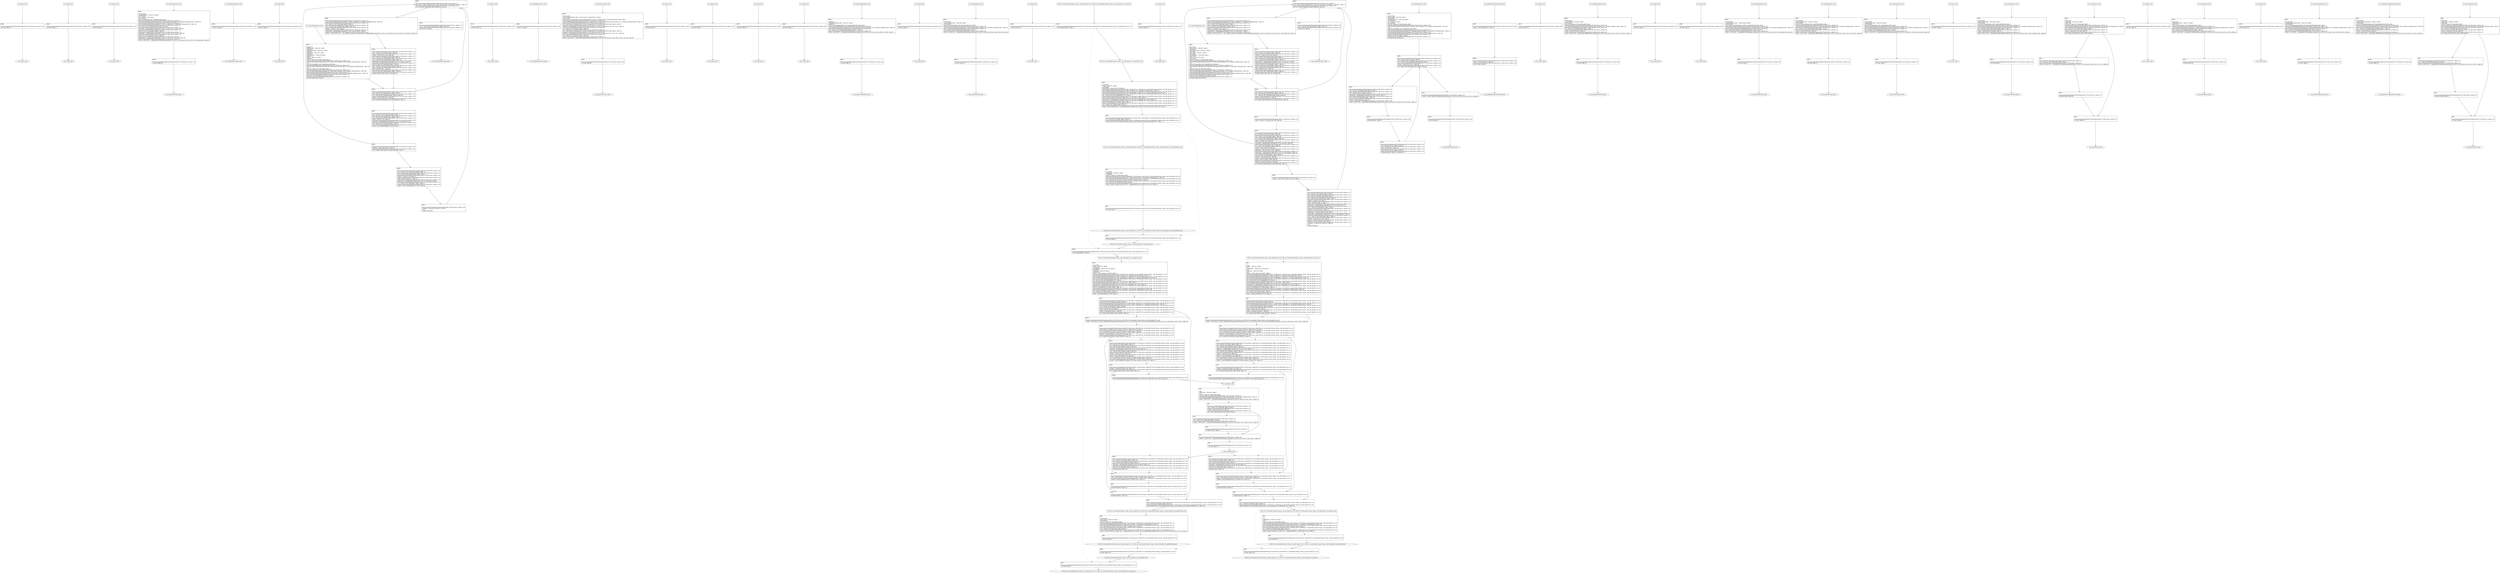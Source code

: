 digraph "icfg graph" {
BBio_ll_good1_end [label="{io_ll_good1_end}"];
BBio_ll_bad6_end [label="{io_ll_bad6_end}"];
BBio_ll_good5_end [label="{io_ll_good5_end}"];
BBio_ll_printWcharLine_end [label="{io_ll_printWcharLine_end}"];
BBio_ll_globalReturnsFalse_end [label="{io_ll_globalReturnsFalse_end}"];
BBio_ll_bad8_end [label="{io_ll_bad8_end}"];
BBio_ll_decodeHexWChars_end [label="{io_ll_decodeHexWChars_end}"];
BBio_ll_good7_end [label="{io_ll_good7_end}"];
BBio_ll_globalReturnsTrue_end [label="{io_ll_globalReturnsTrue_end}"];
BBio_ll_printStructLine_end [label="{io_ll_printStructLine_end}"];
BBio_ll_bad7_end [label="{io_ll_bad7_end}"];
BBio_ll_good6_end [label="{io_ll_good6_end}"];
BBio_ll_bad2_end [label="{io_ll_bad2_end}"];
BBio_ll_bad9_end [label="{io_ll_bad9_end}"];
BBio_ll_printUnsignedLine_end [label="{io_ll_printUnsignedLine_end}"];
BBio_ll_good4_end [label="{io_ll_good4_end}"];
BBio_ll_printSizeTLine_end [label="{io_ll_printSizeTLine_end}"];
BBio_ll_bad5_end [label="{io_ll_bad5_end}"];
BBio_ll_printLine_end [label="{io_ll_printLine_end}"];
BBCWE134_Uncontrolled_Format_String__char_file_fprintf_51b_ll_CWE134_Uncontrolled_Format_String__char_file_fprintf_51b_goodG2BSink_end [label="{CWE134_Uncontrolled_Format_String__char_file_fprintf_51b_ll_CWE134_Uncontrolled_Format_String__char_file_fprintf_51b_goodG2BSink_end}"];
BBio_ll_bad4_end [label="{io_ll_bad4_end}"];
BBio_ll_decodeHexChars_end [label="{io_ll_decodeHexChars_end}"];
BBio_ll_printBytesLine_end [label="{io_ll_printBytesLine_end}"];
BBio_ll_globalReturnsTrueOrFalse_end [label="{io_ll_globalReturnsTrueOrFalse_end}"];
BBio_ll_good3_end [label="{io_ll_good3_end}"];
BBio_ll_printHexCharLine_end [label="{io_ll_printHexCharLine_end}"];
BBCWE134_Uncontrolled_Format_String__char_file_fprintf_51a_ll_CWE134_Uncontrolled_Format_String__char_file_fprintf_51_bad_end [label="{CWE134_Uncontrolled_Format_String__char_file_fprintf_51a_ll_CWE134_Uncontrolled_Format_String__char_file_fprintf_51_bad_end}"];
BBio_ll_good9_end [label="{io_ll_good9_end}"];
BBio_ll_bad3_end [label="{io_ll_bad3_end}"];
BBio_ll_printDoubleLine_end [label="{io_ll_printDoubleLine_end}"];
BBio_ll_printShortLine_end [label="{io_ll_printShortLine_end}"];
BBCWE134_Uncontrolled_Format_String__char_file_fprintf_51a_ll_CWE134_Uncontrolled_Format_String__char_file_fprintf_51_good_end [label="{CWE134_Uncontrolled_Format_String__char_file_fprintf_51a_ll_CWE134_Uncontrolled_Format_String__char_file_fprintf_51_good_end}"];
BBio_ll_printLongLine_end [label="{io_ll_printLongLine_end}"];
BBio_ll_bad1_end [label="{io_ll_bad1_end}"];
BBCWE134_Uncontrolled_Format_String__char_file_fprintf_51b_ll_CWE134_Uncontrolled_Format_String__char_file_fprintf_51b_goodB2GSink_end [label="{CWE134_Uncontrolled_Format_String__char_file_fprintf_51b_ll_CWE134_Uncontrolled_Format_String__char_file_fprintf_51b_goodB2GSink_end}"];
BBio_ll_printFloatLine_end [label="{io_ll_printFloatLine_end}"];
BBio_ll_printWLine_end [label="{io_ll_printWLine_end}"];
BBio_ll_good2_end [label="{io_ll_good2_end}"];
BBio_ll_printIntLine_end [label="{io_ll_printIntLine_end}"];
BBCWE134_Uncontrolled_Format_String__char_file_fprintf_51a_ll_goodB2G_end [label="{CWE134_Uncontrolled_Format_String__char_file_fprintf_51a_ll_goodB2G_end}"];
BBio_ll_good8_end [label="{io_ll_good8_end}"];
BBio_ll_printLongLongLine_end [label="{io_ll_printLongLongLine_end}"];
BBio_ll_printHexUnsignedCharLine_end [label="{io_ll_printHexUnsignedCharLine_end}"];
BBio_ll_printSinkLine_end [label="{io_ll_printSinkLine_end}"];
BBCWE134_Uncontrolled_Format_String__char_file_fprintf_51a_ll_goodG2B_end [label="{CWE134_Uncontrolled_Format_String__char_file_fprintf_51a_ll_goodG2B_end}"];
BBCWE134_Uncontrolled_Format_String__char_file_fprintf_51b_ll_CWE134_Uncontrolled_Format_String__char_file_fprintf_51b_badSink_end [label="{CWE134_Uncontrolled_Format_String__char_file_fprintf_51b_ll_CWE134_Uncontrolled_Format_String__char_file_fprintf_51b_badSink_end}"];
BBio_ll_good1_start [label="{io_ll_good1_start}", shape=record];
io_ll_good1BB69 [label="{BB69:\l\l/home/raoxue/Desktop/MemVerif/workspace/000_079_991/source_code/io.c:187\l
  ret void, !dbg !52\l
}", shape=record];
BBio_ll_bad6_start [label="{io_ll_bad6_start}", shape=record];
io_ll_bad6BB83 [label="{BB83:\l\l/home/raoxue/Desktop/MemVerif/workspace/000_079_991/source_code/io.c:203\l
  ret void, !dbg !52\l
}", shape=record];
BBio_ll_good5_start [label="{io_ll_good5_start}", shape=record];
io_ll_good5BB73 [label="{BB73:\l\l/home/raoxue/Desktop/MemVerif/workspace/000_079_991/source_code/io.c:191\l
  ret void, !dbg !52\l
}", shape=record];
BBio_ll_printWcharLine_start [label="{io_ll_printWcharLine_start}", shape=record];
io_ll_printWcharLineBB28 [label="{BB28:\l\l/:3978516992\l
  %wideChar.addr = alloca i32, align 4\l
/:3978516992\l
  %s = alloca [2 x i32], align 4\l
/:3978516992\l
  store i32 %wideChar, i32* %wideChar.addr, align 4\l
/home/raoxue/Desktop/MemVerif/workspace/000_079_991/source_code/io.c:70\l
  call void @llvm.dbg.declare(metadata i32* %wideChar.addr, metadata !162, metadata !DIExpression()), !dbg !163\l
/home/raoxue/Desktop/MemVerif/workspace/000_079_991/source_code/io.c:74\l
  call void @llvm.dbg.declare(metadata [2 x i32]* %s, metadata !164, metadata !DIExpression()), !dbg !168\l
/home/raoxue/Desktop/MemVerif/workspace/000_079_991/source_code/io.c:75\l
  %0 = load i32, i32* %wideChar.addr, align 4, !dbg !61\l
/home/raoxue/Desktop/MemVerif/workspace/000_079_991/source_code/io.c:75\l
  %arrayidx = getelementptr inbounds [2 x i32], [2 x i32]* %s, i64 0, i64 0, !dbg !62\l
/home/raoxue/Desktop/MemVerif/workspace/000_079_991/source_code/io.c:75\l
  store i32 %0, i32* %arrayidx, align 4, !dbg !63\l
/home/raoxue/Desktop/MemVerif/workspace/000_079_991/source_code/io.c:76\l
  %arrayidx1 = getelementptr inbounds [2 x i32], [2 x i32]* %s, i64 0, i64 1, !dbg !64\l
/home/raoxue/Desktop/MemVerif/workspace/000_079_991/source_code/io.c:76\l
  store i32 0, i32* %arrayidx1, align 4, !dbg !65\l
/home/raoxue/Desktop/MemVerif/workspace/000_079_991/source_code/io.c:77\l
  %arraydecay = getelementptr inbounds [2 x i32], [2 x i32]* %s, i64 0, i64 0, !dbg !66\l
/home/raoxue/Desktop/MemVerif/workspace/000_079_991/source_code/io.c:77\l
  %call = call i32 (i8*, ...) @printf(i8* getelementptr inbounds ([5 x i8], [5 x i8]* @.str.10, i64 0, i64 0), i32* %arraydecay), !dbg !67\l
}", shape=record];
io_ll_printWcharLineBB28 [label="{BB28:\l\l/:3978516992\l
  %wideChar.addr = alloca i32, align 4\l
/:3978516992\l
  %s = alloca [2 x i32], align 4\l
/:3978516992\l
  store i32 %wideChar, i32* %wideChar.addr, align 4\l
/home/raoxue/Desktop/MemVerif/workspace/000_079_991/source_code/io.c:70\l
  call void @llvm.dbg.declare(metadata i32* %wideChar.addr, metadata !162, metadata !DIExpression()), !dbg !163\l
/home/raoxue/Desktop/MemVerif/workspace/000_079_991/source_code/io.c:74\l
  call void @llvm.dbg.declare(metadata [2 x i32]* %s, metadata !164, metadata !DIExpression()), !dbg !168\l
/home/raoxue/Desktop/MemVerif/workspace/000_079_991/source_code/io.c:75\l
  %0 = load i32, i32* %wideChar.addr, align 4, !dbg !61\l
/home/raoxue/Desktop/MemVerif/workspace/000_079_991/source_code/io.c:75\l
  %arrayidx = getelementptr inbounds [2 x i32], [2 x i32]* %s, i64 0, i64 0, !dbg !62\l
/home/raoxue/Desktop/MemVerif/workspace/000_079_991/source_code/io.c:75\l
  store i32 %0, i32* %arrayidx, align 4, !dbg !63\l
/home/raoxue/Desktop/MemVerif/workspace/000_079_991/source_code/io.c:76\l
  %arrayidx1 = getelementptr inbounds [2 x i32], [2 x i32]* %s, i64 0, i64 1, !dbg !64\l
/home/raoxue/Desktop/MemVerif/workspace/000_079_991/source_code/io.c:76\l
  store i32 0, i32* %arrayidx1, align 4, !dbg !65\l
/home/raoxue/Desktop/MemVerif/workspace/000_079_991/source_code/io.c:77\l
  %arraydecay = getelementptr inbounds [2 x i32], [2 x i32]* %s, i64 0, i64 0, !dbg !66\l
/home/raoxue/Desktop/MemVerif/workspace/000_079_991/source_code/io.c:77\l
  %call = call i32 (i8*, ...) @printf(i8* getelementptr inbounds ([5 x i8], [5 x i8]* @.str.10, i64 0, i64 0), i32* %arraydecay), !dbg !67\l
}", shape=record];
io_ll_printWcharLineBB29 [label="{BB29:\l\l/home/raoxue/Desktop/MemVerif/workspace/000_079_991/source_code/io.c:78\l
  ret void, !dbg !68\l
}", shape=record];
BBio_ll_globalReturnsFalse_start [label="{io_ll_globalReturnsFalse_start}", shape=record];
io_ll_globalReturnsFalseBB66 [label="{BB66:\l\l/home/raoxue/Desktop/MemVerif/workspace/000_079_991/source_code/io.c:163\l
  ret i32 0, !dbg !52\l
}", shape=record];
BBio_ll_bad8_start [label="{io_ll_bad8_start}", shape=record];
io_ll_bad8BB85 [label="{BB85:\l\l/home/raoxue/Desktop/MemVerif/workspace/000_079_991/source_code/io.c:205\l
  ret void, !dbg !52\l
}", shape=record];
BBio_ll_decodeHexWChars_start [label="{io_ll_decodeHexWChars_start}", shape=record];
io_ll_decodeHexWCharsBB55 [label="{BB55:\l\l/:99699272\l
  %bytes.addr = alloca i8*, align 8\l
/:99699272\l
  %numBytes.addr = alloca i64, align 8\l
/:99699272\l
  %hex.addr = alloca i32*, align 8\l
/:99699272\l
  %numWritten = alloca i64, align 8\l
/:99699272\l
  %byte = alloca i32, align 4\l
/:99699272\l
  store i8* %bytes, i8** %bytes.addr, align 8\l
/home/raoxue/Desktop/MemVerif/workspace/000_079_991/source_code/io.c:135\l
  call void @llvm.dbg.declare(metadata i8** %bytes.addr, metadata !290, metadata !DIExpression()), !dbg !291\l
/:135\l
  store i64 %numBytes, i64* %numBytes.addr, align 8\l
/home/raoxue/Desktop/MemVerif/workspace/000_079_991/source_code/io.c:135\l
  call void @llvm.dbg.declare(metadata i64* %numBytes.addr, metadata !292, metadata !DIExpression()), !dbg !293\l
/:135\l
  store i32* %hex, i32** %hex.addr, align 8\l
/home/raoxue/Desktop/MemVerif/workspace/000_079_991/source_code/io.c:135\l
  call void @llvm.dbg.declare(metadata i32** %hex.addr, metadata !294, metadata !DIExpression()), !dbg !295\l
/home/raoxue/Desktop/MemVerif/workspace/000_079_991/source_code/io.c:137\l
  call void @llvm.dbg.declare(metadata i64* %numWritten, metadata !296, metadata !DIExpression()), !dbg !297\l
/home/raoxue/Desktop/MemVerif/workspace/000_079_991/source_code/io.c:137\l
  store i64 0, i64* %numWritten, align 8, !dbg !65\l
/home/raoxue/Desktop/MemVerif/workspace/000_079_991/source_code/io.c:143\l
  br label %while.cond, !dbg !66\l
}", shape=record];
io_ll_decodeHexWCharsBB56 [label="{BB56:\l\l/home/raoxue/Desktop/MemVerif/workspace/000_079_991/source_code/io.c:143\l
  %0 = load i64, i64* %numWritten, align 8, !dbg !67\l
/home/raoxue/Desktop/MemVerif/workspace/000_079_991/source_code/io.c:143\l
  %1 = load i64, i64* %numBytes.addr, align 8, !dbg !68\l
/home/raoxue/Desktop/MemVerif/workspace/000_079_991/source_code/io.c:143\l
  %cmp = icmp ult i64 %0, %1, !dbg !69\l
/home/raoxue/Desktop/MemVerif/workspace/000_079_991/source_code/io.c:143\l
  br i1 %cmp, label %land.lhs.true, label %land.end, !dbg !70\l
}", shape=record];
io_ll_decodeHexWCharsBB57 [label="{BB57:\l\l/home/raoxue/Desktop/MemVerif/workspace/000_079_991/source_code/io.c:143\l
  %2 = load i32*, i32** %hex.addr, align 8, !dbg !71\l
/home/raoxue/Desktop/MemVerif/workspace/000_079_991/source_code/io.c:143\l
  %3 = load i64, i64* %numWritten, align 8, !dbg !72\l
/home/raoxue/Desktop/MemVerif/workspace/000_079_991/source_code/io.c:143\l
  %mul = mul i64 2, %3, !dbg !73\l
/home/raoxue/Desktop/MemVerif/workspace/000_079_991/source_code/io.c:143\l
  %arrayidx = getelementptr inbounds i32, i32* %2, i64 %mul, !dbg !71\l
/home/raoxue/Desktop/MemVerif/workspace/000_079_991/source_code/io.c:143\l
  %4 = load i32, i32* %arrayidx, align 4, !dbg !71\l
/home/raoxue/Desktop/MemVerif/workspace/000_079_991/source_code/io.c:143\l
  %call = call i32 @iswxdigit(i32 %4) #5, !dbg !74\l
}", shape=record];
io_ll_decodeHexWCharsBB57 [label="{BB57:\l\l/home/raoxue/Desktop/MemVerif/workspace/000_079_991/source_code/io.c:143\l
  %2 = load i32*, i32** %hex.addr, align 8, !dbg !71\l
/home/raoxue/Desktop/MemVerif/workspace/000_079_991/source_code/io.c:143\l
  %3 = load i64, i64* %numWritten, align 8, !dbg !72\l
/home/raoxue/Desktop/MemVerif/workspace/000_079_991/source_code/io.c:143\l
  %mul = mul i64 2, %3, !dbg !73\l
/home/raoxue/Desktop/MemVerif/workspace/000_079_991/source_code/io.c:143\l
  %arrayidx = getelementptr inbounds i32, i32* %2, i64 %mul, !dbg !71\l
/home/raoxue/Desktop/MemVerif/workspace/000_079_991/source_code/io.c:143\l
  %4 = load i32, i32* %arrayidx, align 4, !dbg !71\l
/home/raoxue/Desktop/MemVerif/workspace/000_079_991/source_code/io.c:143\l
  %call = call i32 @iswxdigit(i32 %4) #5, !dbg !74\l
}", shape=record];
io_ll_decodeHexWCharsBB59 [label="{BB59:\l\l/home/raoxue/Desktop/MemVerif/workspace/000_079_991/source_code/io.c:143\l
  %tobool = icmp ne i32 %call, 0, !dbg !74\l
/home/raoxue/Desktop/MemVerif/workspace/000_079_991/source_code/io.c:143\l
  br i1 %tobool, label %land.rhs, label %land.end, !dbg !75\l
}", shape=record];
io_ll_decodeHexWCharsBB60 [label="{BB60:\l\l/home/raoxue/Desktop/MemVerif/workspace/000_079_991/source_code/io.c:143\l
  %5 = load i32*, i32** %hex.addr, align 8, !dbg !76\l
/home/raoxue/Desktop/MemVerif/workspace/000_079_991/source_code/io.c:143\l
  %6 = load i64, i64* %numWritten, align 8, !dbg !77\l
/home/raoxue/Desktop/MemVerif/workspace/000_079_991/source_code/io.c:143\l
  %mul1 = mul i64 2, %6, !dbg !78\l
/home/raoxue/Desktop/MemVerif/workspace/000_079_991/source_code/io.c:143\l
  %add = add i64 %mul1, 1, !dbg !79\l
/home/raoxue/Desktop/MemVerif/workspace/000_079_991/source_code/io.c:143\l
  %arrayidx2 = getelementptr inbounds i32, i32* %5, i64 %add, !dbg !76\l
/home/raoxue/Desktop/MemVerif/workspace/000_079_991/source_code/io.c:143\l
  %7 = load i32, i32* %arrayidx2, align 4, !dbg !76\l
/home/raoxue/Desktop/MemVerif/workspace/000_079_991/source_code/io.c:143\l
  %call3 = call i32 @iswxdigit(i32 %7) #5, !dbg !80\l
}", shape=record];
io_ll_decodeHexWCharsBB60 [label="{BB60:\l\l/home/raoxue/Desktop/MemVerif/workspace/000_079_991/source_code/io.c:143\l
  %5 = load i32*, i32** %hex.addr, align 8, !dbg !76\l
/home/raoxue/Desktop/MemVerif/workspace/000_079_991/source_code/io.c:143\l
  %6 = load i64, i64* %numWritten, align 8, !dbg !77\l
/home/raoxue/Desktop/MemVerif/workspace/000_079_991/source_code/io.c:143\l
  %mul1 = mul i64 2, %6, !dbg !78\l
/home/raoxue/Desktop/MemVerif/workspace/000_079_991/source_code/io.c:143\l
  %add = add i64 %mul1, 1, !dbg !79\l
/home/raoxue/Desktop/MemVerif/workspace/000_079_991/source_code/io.c:143\l
  %arrayidx2 = getelementptr inbounds i32, i32* %5, i64 %add, !dbg !76\l
/home/raoxue/Desktop/MemVerif/workspace/000_079_991/source_code/io.c:143\l
  %7 = load i32, i32* %arrayidx2, align 4, !dbg !76\l
/home/raoxue/Desktop/MemVerif/workspace/000_079_991/source_code/io.c:143\l
  %call3 = call i32 @iswxdigit(i32 %7) #5, !dbg !80\l
}", shape=record];
io_ll_decodeHexWCharsBB61 [label="{BB61:\l\l/home/raoxue/Desktop/MemVerif/workspace/000_079_991/source_code/io.c:143\l
  %tobool4 = icmp ne i32 %call3, 0, !dbg !75\l
/:143\l
  br label %land.end\l
}", shape=record];
io_ll_decodeHexWCharsBB58 [label="{BB58:\l\l/home/raoxue/Desktop/MemVerif/workspace/000_079_991/source_code/io.c:0\l
  %8 = phi i1 [ false, %land.lhs.true ], [ false, %while.cond ], [ %tobool4, %land.rhs ], !dbg !81\l
/home/raoxue/Desktop/MemVerif/workspace/000_079_991/source_code/io.c:143\l
  br i1 %8, label %while.body, label %while.end, !dbg !66\l
}", shape=record];
io_ll_decodeHexWCharsBB62 [label="{BB62:\l\l/home/raoxue/Desktop/MemVerif/workspace/000_079_991/source_code/io.c:145\l
  call void @llvm.dbg.declare(metadata i32* %byte, metadata !314, metadata !DIExpression()), !dbg !316\l
/home/raoxue/Desktop/MemVerif/workspace/000_079_991/source_code/io.c:146\l
  %9 = load i32*, i32** %hex.addr, align 8, !dbg !85\l
/home/raoxue/Desktop/MemVerif/workspace/000_079_991/source_code/io.c:146\l
  %10 = load i64, i64* %numWritten, align 8, !dbg !86\l
/home/raoxue/Desktop/MemVerif/workspace/000_079_991/source_code/io.c:146\l
  %mul5 = mul i64 2, %10, !dbg !87\l
/home/raoxue/Desktop/MemVerif/workspace/000_079_991/source_code/io.c:146\l
  %arrayidx6 = getelementptr inbounds i32, i32* %9, i64 %mul5, !dbg !85\l
/home/raoxue/Desktop/MemVerif/workspace/000_079_991/source_code/io.c:146\l
  %call7 = call i32 (i32*, i32*, ...) @__isoc99_swscanf(i32* %arrayidx6, i32* getelementptr inbounds ([5 x i32], [5 x i32]* @.str.16, i64 0, i64 0), i32* %byte) #5, !dbg !88\l
}", shape=record];
io_ll_decodeHexWCharsBB62 [label="{BB62:\l\l/home/raoxue/Desktop/MemVerif/workspace/000_079_991/source_code/io.c:145\l
  call void @llvm.dbg.declare(metadata i32* %byte, metadata !314, metadata !DIExpression()), !dbg !316\l
/home/raoxue/Desktop/MemVerif/workspace/000_079_991/source_code/io.c:146\l
  %9 = load i32*, i32** %hex.addr, align 8, !dbg !85\l
/home/raoxue/Desktop/MemVerif/workspace/000_079_991/source_code/io.c:146\l
  %10 = load i64, i64* %numWritten, align 8, !dbg !86\l
/home/raoxue/Desktop/MemVerif/workspace/000_079_991/source_code/io.c:146\l
  %mul5 = mul i64 2, %10, !dbg !87\l
/home/raoxue/Desktop/MemVerif/workspace/000_079_991/source_code/io.c:146\l
  %arrayidx6 = getelementptr inbounds i32, i32* %9, i64 %mul5, !dbg !85\l
/home/raoxue/Desktop/MemVerif/workspace/000_079_991/source_code/io.c:146\l
  %call7 = call i32 (i32*, i32*, ...) @__isoc99_swscanf(i32* %arrayidx6, i32* getelementptr inbounds ([5 x i32], [5 x i32]* @.str.16, i64 0, i64 0), i32* %byte) #5, !dbg !88\l
}", shape=record];
io_ll_decodeHexWCharsBB64 [label="{BB64:\l\l/home/raoxue/Desktop/MemVerif/workspace/000_079_991/source_code/io.c:147\l
  %11 = load i32, i32* %byte, align 4, !dbg !89\l
/home/raoxue/Desktop/MemVerif/workspace/000_079_991/source_code/io.c:147\l
  %conv = trunc i32 %11 to i8, !dbg !90\l
/home/raoxue/Desktop/MemVerif/workspace/000_079_991/source_code/io.c:147\l
  %12 = load i8*, i8** %bytes.addr, align 8, !dbg !91\l
/home/raoxue/Desktop/MemVerif/workspace/000_079_991/source_code/io.c:147\l
  %13 = load i64, i64* %numWritten, align 8, !dbg !92\l
/home/raoxue/Desktop/MemVerif/workspace/000_079_991/source_code/io.c:147\l
  %arrayidx8 = getelementptr inbounds i8, i8* %12, i64 %13, !dbg !91\l
/home/raoxue/Desktop/MemVerif/workspace/000_079_991/source_code/io.c:147\l
  store i8 %conv, i8* %arrayidx8, align 1, !dbg !93\l
/home/raoxue/Desktop/MemVerif/workspace/000_079_991/source_code/io.c:148\l
  %14 = load i64, i64* %numWritten, align 8, !dbg !94\l
/home/raoxue/Desktop/MemVerif/workspace/000_079_991/source_code/io.c:148\l
  %inc = add i64 %14, 1, !dbg !94\l
/home/raoxue/Desktop/MemVerif/workspace/000_079_991/source_code/io.c:148\l
  store i64 %inc, i64* %numWritten, align 8, !dbg !94\l
/home/raoxue/Desktop/MemVerif/workspace/000_079_991/source_code/io.c:143\l
  br label %while.cond, !dbg !66, !llvm.loop !95\l
}", shape=record];
io_ll_decodeHexWCharsBB63 [label="{BB63:\l\l/home/raoxue/Desktop/MemVerif/workspace/000_079_991/source_code/io.c:151\l
  %15 = load i64, i64* %numWritten, align 8, !dbg !98\l
/home/raoxue/Desktop/MemVerif/workspace/000_079_991/source_code/io.c:151\l
  ret i64 %15, !dbg !99\l
}", shape=record];
BBio_ll_good7_start [label="{io_ll_good7_start}", shape=record];
io_ll_good7BB75 [label="{BB75:\l\l/home/raoxue/Desktop/MemVerif/workspace/000_079_991/source_code/io.c:193\l
  ret void, !dbg !52\l
}", shape=record];
BBio_ll_globalReturnsTrue_start [label="{io_ll_globalReturnsTrue_start}", shape=record];
io_ll_globalReturnsTrueBB65 [label="{BB65:\l\l/home/raoxue/Desktop/MemVerif/workspace/000_079_991/source_code/io.c:158\l
  ret i32 1, !dbg !52\l
}", shape=record];
BBio_ll_printStructLine_start [label="{io_ll_printStructLine_start}", shape=record];
io_ll_printStructLineBB36 [label="{BB36:\l\l/:3978516992\l
  %structTwoIntsStruct.addr = alloca %struct._twoIntsStruct*, align 8\l
/:3978516992\l
  store %struct._twoIntsStruct* %structTwoIntsStruct, %struct._twoIntsStruct** %structTwoIntsStruct.addr, align 8\l
/home/raoxue/Desktop/MemVerif/workspace/000_079_991/source_code/io.c:95\l
  call void @llvm.dbg.declare(metadata %struct._twoIntsStruct** %structTwoIntsStruct.addr, metadata !212, metadata !DIExpression()), !dbg !213\l
/home/raoxue/Desktop/MemVerif/workspace/000_079_991/source_code/io.c:97\l
  %0 = load %struct._twoIntsStruct*, %struct._twoIntsStruct** %structTwoIntsStruct.addr, align 8, !dbg !61\l
/home/raoxue/Desktop/MemVerif/workspace/000_079_991/source_code/io.c:97\l
  %intOne = getelementptr inbounds %struct._twoIntsStruct, %struct._twoIntsStruct* %0, i32 0, i32 0, !dbg !62\l
/home/raoxue/Desktop/MemVerif/workspace/000_079_991/source_code/io.c:97\l
  %1 = load i32, i32* %intOne, align 4, !dbg !62\l
/home/raoxue/Desktop/MemVerif/workspace/000_079_991/source_code/io.c:97\l
  %2 = load %struct._twoIntsStruct*, %struct._twoIntsStruct** %structTwoIntsStruct.addr, align 8, !dbg !63\l
/home/raoxue/Desktop/MemVerif/workspace/000_079_991/source_code/io.c:97\l
  %intTwo = getelementptr inbounds %struct._twoIntsStruct, %struct._twoIntsStruct* %2, i32 0, i32 1, !dbg !64\l
/home/raoxue/Desktop/MemVerif/workspace/000_079_991/source_code/io.c:97\l
  %3 = load i32, i32* %intTwo, align 4, !dbg !64\l
/home/raoxue/Desktop/MemVerif/workspace/000_079_991/source_code/io.c:97\l
  %call = call i32 (i8*, ...) @printf(i8* getelementptr inbounds ([10 x i8], [10 x i8]* @.str.13, i64 0, i64 0), i32 %1, i32 %3), !dbg !65\l
}", shape=record];
io_ll_printStructLineBB36 [label="{BB36:\l\l/:3978516992\l
  %structTwoIntsStruct.addr = alloca %struct._twoIntsStruct*, align 8\l
/:3978516992\l
  store %struct._twoIntsStruct* %structTwoIntsStruct, %struct._twoIntsStruct** %structTwoIntsStruct.addr, align 8\l
/home/raoxue/Desktop/MemVerif/workspace/000_079_991/source_code/io.c:95\l
  call void @llvm.dbg.declare(metadata %struct._twoIntsStruct** %structTwoIntsStruct.addr, metadata !212, metadata !DIExpression()), !dbg !213\l
/home/raoxue/Desktop/MemVerif/workspace/000_079_991/source_code/io.c:97\l
  %0 = load %struct._twoIntsStruct*, %struct._twoIntsStruct** %structTwoIntsStruct.addr, align 8, !dbg !61\l
/home/raoxue/Desktop/MemVerif/workspace/000_079_991/source_code/io.c:97\l
  %intOne = getelementptr inbounds %struct._twoIntsStruct, %struct._twoIntsStruct* %0, i32 0, i32 0, !dbg !62\l
/home/raoxue/Desktop/MemVerif/workspace/000_079_991/source_code/io.c:97\l
  %1 = load i32, i32* %intOne, align 4, !dbg !62\l
/home/raoxue/Desktop/MemVerif/workspace/000_079_991/source_code/io.c:97\l
  %2 = load %struct._twoIntsStruct*, %struct._twoIntsStruct** %structTwoIntsStruct.addr, align 8, !dbg !63\l
/home/raoxue/Desktop/MemVerif/workspace/000_079_991/source_code/io.c:97\l
  %intTwo = getelementptr inbounds %struct._twoIntsStruct, %struct._twoIntsStruct* %2, i32 0, i32 1, !dbg !64\l
/home/raoxue/Desktop/MemVerif/workspace/000_079_991/source_code/io.c:97\l
  %3 = load i32, i32* %intTwo, align 4, !dbg !64\l
/home/raoxue/Desktop/MemVerif/workspace/000_079_991/source_code/io.c:97\l
  %call = call i32 (i8*, ...) @printf(i8* getelementptr inbounds ([10 x i8], [10 x i8]* @.str.13, i64 0, i64 0), i32 %1, i32 %3), !dbg !65\l
}", shape=record];
io_ll_printStructLineBB37 [label="{BB37:\l\l/home/raoxue/Desktop/MemVerif/workspace/000_079_991/source_code/io.c:98\l
  ret void, !dbg !66\l
}", shape=record];
BBio_ll_bad7_start [label="{io_ll_bad7_start}", shape=record];
io_ll_bad7BB84 [label="{BB84:\l\l/home/raoxue/Desktop/MemVerif/workspace/000_079_991/source_code/io.c:204\l
  ret void, !dbg !52\l
}", shape=record];
BBio_ll_good6_start [label="{io_ll_good6_start}", shape=record];
io_ll_good6BB74 [label="{BB74:\l\l/home/raoxue/Desktop/MemVerif/workspace/000_079_991/source_code/io.c:192\l
  ret void, !dbg !52\l
}", shape=record];
BBio_ll_bad2_start [label="{io_ll_bad2_start}", shape=record];
io_ll_bad2BB79 [label="{BB79:\l\l/home/raoxue/Desktop/MemVerif/workspace/000_079_991/source_code/io.c:199\l
  ret void, !dbg !52\l
}", shape=record];
BBio_ll_bad9_start [label="{io_ll_bad9_start}", shape=record];
io_ll_bad9BB86 [label="{BB86:\l\l/home/raoxue/Desktop/MemVerif/workspace/000_079_991/source_code/io.c:206\l
  ret void, !dbg !52\l
}", shape=record];
BBio_ll_printUnsignedLine_start [label="{io_ll_printUnsignedLine_start}", shape=record];
io_ll_printUnsignedLineBB30 [label="{BB30:\l\l/:99860312\l
  %unsignedNumber.addr = alloca i32, align 4\l
/:99860312\l
  store i32 %unsignedNumber, i32* %unsignedNumber.addr, align 4\l
/home/raoxue/Desktop/MemVerif/workspace/000_079_991/source_code/io.c:80\l
  call void @llvm.dbg.declare(metadata i32* %unsignedNumber.addr, metadata !180, metadata !DIExpression()), !dbg !181\l
/home/raoxue/Desktop/MemVerif/workspace/000_079_991/source_code/io.c:82\l
  %0 = load i32, i32* %unsignedNumber.addr, align 4, !dbg !54\l
/home/raoxue/Desktop/MemVerif/workspace/000_079_991/source_code/io.c:82\l
  %call = call i32 (i8*, ...) @printf(i8* getelementptr inbounds ([4 x i8], [4 x i8]* @.str.11, i64 0, i64 0), i32 %0), !dbg !55\l
}", shape=record];
io_ll_printUnsignedLineBB30 [label="{BB30:\l\l/:99860312\l
  %unsignedNumber.addr = alloca i32, align 4\l
/:99860312\l
  store i32 %unsignedNumber, i32* %unsignedNumber.addr, align 4\l
/home/raoxue/Desktop/MemVerif/workspace/000_079_991/source_code/io.c:80\l
  call void @llvm.dbg.declare(metadata i32* %unsignedNumber.addr, metadata !180, metadata !DIExpression()), !dbg !181\l
/home/raoxue/Desktop/MemVerif/workspace/000_079_991/source_code/io.c:82\l
  %0 = load i32, i32* %unsignedNumber.addr, align 4, !dbg !54\l
/home/raoxue/Desktop/MemVerif/workspace/000_079_991/source_code/io.c:82\l
  %call = call i32 (i8*, ...) @printf(i8* getelementptr inbounds ([4 x i8], [4 x i8]* @.str.11, i64 0, i64 0), i32 %0), !dbg !55\l
}", shape=record];
io_ll_printUnsignedLineBB31 [label="{BB31:\l\l/home/raoxue/Desktop/MemVerif/workspace/000_079_991/source_code/io.c:83\l
  ret void, !dbg !56\l
}", shape=record];
BBio_ll_good4_start [label="{io_ll_good4_start}", shape=record];
io_ll_good4BB72 [label="{BB72:\l\l/home/raoxue/Desktop/MemVerif/workspace/000_079_991/source_code/io.c:190\l
  ret void, !dbg !52\l
}", shape=record];
BBio_ll_printSizeTLine_start [label="{io_ll_printSizeTLine_start}", shape=record];
io_ll_printSizeTLineBB24 [label="{BB24:\l\l/:3978516992\l
  %sizeTNumber.addr = alloca i64, align 8\l
/:3978516992\l
  store i64 %sizeTNumber, i64* %sizeTNumber.addr, align 8\l
/home/raoxue/Desktop/MemVerif/workspace/000_079_991/source_code/io.c:60\l
  call void @llvm.dbg.declare(metadata i64* %sizeTNumber.addr, metadata !146, metadata !DIExpression()), !dbg !147\l
/home/raoxue/Desktop/MemVerif/workspace/000_079_991/source_code/io.c:62\l
  %0 = load i64, i64* %sizeTNumber.addr, align 8, !dbg !57\l
/home/raoxue/Desktop/MemVerif/workspace/000_079_991/source_code/io.c:62\l
  %call = call i32 (i8*, ...) @printf(i8* getelementptr inbounds ([5 x i8], [5 x i8]* @.str.8, i64 0, i64 0), i64 %0), !dbg !58\l
}", shape=record];
io_ll_printSizeTLineBB24 [label="{BB24:\l\l/:3978516992\l
  %sizeTNumber.addr = alloca i64, align 8\l
/:3978516992\l
  store i64 %sizeTNumber, i64* %sizeTNumber.addr, align 8\l
/home/raoxue/Desktop/MemVerif/workspace/000_079_991/source_code/io.c:60\l
  call void @llvm.dbg.declare(metadata i64* %sizeTNumber.addr, metadata !146, metadata !DIExpression()), !dbg !147\l
/home/raoxue/Desktop/MemVerif/workspace/000_079_991/source_code/io.c:62\l
  %0 = load i64, i64* %sizeTNumber.addr, align 8, !dbg !57\l
/home/raoxue/Desktop/MemVerif/workspace/000_079_991/source_code/io.c:62\l
  %call = call i32 (i8*, ...) @printf(i8* getelementptr inbounds ([5 x i8], [5 x i8]* @.str.8, i64 0, i64 0), i64 %0), !dbg !58\l
}", shape=record];
io_ll_printSizeTLineBB25 [label="{BB25:\l\l/home/raoxue/Desktop/MemVerif/workspace/000_079_991/source_code/io.c:63\l
  ret void, !dbg !59\l
}", shape=record];
BBio_ll_bad5_start [label="{io_ll_bad5_start}", shape=record];
io_ll_bad5BB82 [label="{BB82:\l\l/home/raoxue/Desktop/MemVerif/workspace/000_079_991/source_code/io.c:202\l
  ret void, !dbg !52\l
}", shape=record];
BBio_ll_printLine_start [label="{io_ll_printLine_start}", shape=record];
io_ll_printLineBB0 [label="{BB0:\l\l/:415\l
  %line.addr = alloca i8*, align 8\l
/:415\l
  store i8* %line, i8** %line.addr, align 8\l
/home/raoxue/Desktop/MemVerif/workspace/000_079_991/source_code/io.c:11\l
  call void @llvm.dbg.declare(metadata i8** %line.addr, metadata !52, metadata !DIExpression()), !dbg !53\l
/home/raoxue/Desktop/MemVerif/workspace/000_079_991/source_code/io.c:13\l
  %call = call i32 (i8*, ...) @printf(i8* getelementptr inbounds ([9 x i8], [9 x i8]* @.str, i64 0, i64 0)), !dbg !54\l
}", shape=record];
io_ll_printLineBB0 [label="{BB0:\l\l/:415\l
  %line.addr = alloca i8*, align 8\l
/:415\l
  store i8* %line, i8** %line.addr, align 8\l
/home/raoxue/Desktop/MemVerif/workspace/000_079_991/source_code/io.c:11\l
  call void @llvm.dbg.declare(metadata i8** %line.addr, metadata !52, metadata !DIExpression()), !dbg !53\l
/home/raoxue/Desktop/MemVerif/workspace/000_079_991/source_code/io.c:13\l
  %call = call i32 (i8*, ...) @printf(i8* getelementptr inbounds ([9 x i8], [9 x i8]* @.str, i64 0, i64 0)), !dbg !54\l
}", shape=record];
io_ll_printLineBB1 [label="{BB1:\l\l/home/raoxue/Desktop/MemVerif/workspace/000_079_991/source_code/io.c:14\l
  %0 = load i8*, i8** %line.addr, align 8, !dbg !55\l
/home/raoxue/Desktop/MemVerif/workspace/000_079_991/source_code/io.c:14\l
  %cmp = icmp ne i8* %0, null, !dbg !57\l
/home/raoxue/Desktop/MemVerif/workspace/000_079_991/source_code/io.c:14\l
  br i1 %cmp, label %if.then, label %if.end, !dbg !58\l
}", shape=record];
io_ll_printLineBB2 [label="{BB2:\l\l/home/raoxue/Desktop/MemVerif/workspace/000_079_991/source_code/io.c:16\l
  %1 = load i8*, i8** %line.addr, align 8, !dbg !59\l
/home/raoxue/Desktop/MemVerif/workspace/000_079_991/source_code/io.c:16\l
  %call1 = call i32 (i8*, ...) @printf(i8* getelementptr inbounds ([4 x i8], [4 x i8]* @.str.1, i64 0, i64 0), i8* %1), !dbg !61\l
}", shape=record];
io_ll_printLineBB2 [label="{BB2:\l\l/home/raoxue/Desktop/MemVerif/workspace/000_079_991/source_code/io.c:16\l
  %1 = load i8*, i8** %line.addr, align 8, !dbg !59\l
/home/raoxue/Desktop/MemVerif/workspace/000_079_991/source_code/io.c:16\l
  %call1 = call i32 (i8*, ...) @printf(i8* getelementptr inbounds ([4 x i8], [4 x i8]* @.str.1, i64 0, i64 0), i8* %1), !dbg !61\l
}", shape=record];
io_ll_printLineBB4 [label="{BB4:\l\l/home/raoxue/Desktop/MemVerif/workspace/000_079_991/source_code/io.c:17\l
  br label %if.end, !dbg !62\l
}", shape=record];
io_ll_printLineBB3 [label="{BB3:\l\l/home/raoxue/Desktop/MemVerif/workspace/000_079_991/source_code/io.c:18\l
  %call2 = call i32 (i8*, ...) @printf(i8* getelementptr inbounds ([9 x i8], [9 x i8]* @.str.2, i64 0, i64 0)), !dbg !63\l
}", shape=record];
io_ll_printLineBB3 [label="{BB3:\l\l/home/raoxue/Desktop/MemVerif/workspace/000_079_991/source_code/io.c:18\l
  %call2 = call i32 (i8*, ...) @printf(i8* getelementptr inbounds ([9 x i8], [9 x i8]* @.str.2, i64 0, i64 0)), !dbg !63\l
}", shape=record];
io_ll_printLineBB5 [label="{BB5:\l\l/home/raoxue/Desktop/MemVerif/workspace/000_079_991/source_code/io.c:19\l
  ret void, !dbg !64\l
}", shape=record];
BBCWE134_Uncontrolled_Format_String__char_file_fprintf_51b_ll_CWE134_Uncontrolled_Format_String__char_file_fprintf_51b_goodG2BSink_start [label="{CWE134_Uncontrolled_Format_String__char_file_fprintf_51b_ll_CWE134_Uncontrolled_Format_String__char_file_fprintf_51b_goodG2BSink_start}", shape=record];
CWE134_Uncontrolled_Format_String__char_file_fprintf_51b_ll_CWE134_Uncontrolled_Format_String__char_file_fprintf_51b_goodG2BSinkBB2 [label="{BB2:\l\l/:25490808\l
  %data.addr = alloca i8*, align 8\l
/:25490808\l
  store i8* %data, i8** %data.addr, align 8\l
/home/raoxue/Desktop/MemVerif/workspace/000_079_991/source_code/CWE134_Uncontrolled_Format_String__char_file_fprintf_51b.c:43\l
  call void @llvm.dbg.declare(metadata i8** %data.addr, metadata !19, metadata !DIExpression()), !dbg !20\l
/home/raoxue/Desktop/MemVerif/workspace/000_079_991/source_code/CWE134_Uncontrolled_Format_String__char_file_fprintf_51b.c:46\l
  %0 = load %struct._IO_FILE*, %struct._IO_FILE** @stdout, align 8, !dbg !14\l
/home/raoxue/Desktop/MemVerif/workspace/000_079_991/source_code/CWE134_Uncontrolled_Format_String__char_file_fprintf_51b.c:46\l
  %1 = load i8*, i8** %data.addr, align 8, !dbg !15\l
/home/raoxue/Desktop/MemVerif/workspace/000_079_991/source_code/CWE134_Uncontrolled_Format_String__char_file_fprintf_51b.c:46\l
  %call = call i32 (%struct._IO_FILE*, i8*, ...) @fprintf(%struct._IO_FILE* %0, i8* %1), !dbg !16\l
}", shape=record];
CWE134_Uncontrolled_Format_String__char_file_fprintf_51b_ll_CWE134_Uncontrolled_Format_String__char_file_fprintf_51b_goodG2BSinkBB2 [label="{BB2:\l\l/:25490808\l
  %data.addr = alloca i8*, align 8\l
/:25490808\l
  store i8* %data, i8** %data.addr, align 8\l
/home/raoxue/Desktop/MemVerif/workspace/000_079_991/source_code/CWE134_Uncontrolled_Format_String__char_file_fprintf_51b.c:43\l
  call void @llvm.dbg.declare(metadata i8** %data.addr, metadata !19, metadata !DIExpression()), !dbg !20\l
/home/raoxue/Desktop/MemVerif/workspace/000_079_991/source_code/CWE134_Uncontrolled_Format_String__char_file_fprintf_51b.c:46\l
  %0 = load %struct._IO_FILE*, %struct._IO_FILE** @stdout, align 8, !dbg !14\l
/home/raoxue/Desktop/MemVerif/workspace/000_079_991/source_code/CWE134_Uncontrolled_Format_String__char_file_fprintf_51b.c:46\l
  %1 = load i8*, i8** %data.addr, align 8, !dbg !15\l
/home/raoxue/Desktop/MemVerif/workspace/000_079_991/source_code/CWE134_Uncontrolled_Format_String__char_file_fprintf_51b.c:46\l
  %call = call i32 (%struct._IO_FILE*, i8*, ...) @fprintf(%struct._IO_FILE* %0, i8* %1), !dbg !16\l
}", shape=record];
CWE134_Uncontrolled_Format_String__char_file_fprintf_51b_ll_CWE134_Uncontrolled_Format_String__char_file_fprintf_51b_goodG2BSinkBB3 [label="{BB3:\l\l/home/raoxue/Desktop/MemVerif/workspace/000_079_991/source_code/CWE134_Uncontrolled_Format_String__char_file_fprintf_51b.c:47\l
  ret void, !dbg !17\l
}", shape=record];
BBio_ll_bad4_start [label="{io_ll_bad4_start}", shape=record];
io_ll_bad4BB81 [label="{BB81:\l\l/home/raoxue/Desktop/MemVerif/workspace/000_079_991/source_code/io.c:201\l
  ret void, !dbg !52\l
}", shape=record];
BBio_ll_decodeHexChars_start [label="{io_ll_decodeHexChars_start}", shape=record];
io_ll_decodeHexCharsBB45 [label="{BB45:\l\l/:99713600\l
  %bytes.addr = alloca i8*, align 8\l
/:99713600\l
  %numBytes.addr = alloca i64, align 8\l
/:99713600\l
  %hex.addr = alloca i8*, align 8\l
/:99713600\l
  %numWritten = alloca i64, align 8\l
/:99713600\l
  %byte = alloca i32, align 4\l
/:99713600\l
  store i8* %bytes, i8** %bytes.addr, align 8\l
/home/raoxue/Desktop/MemVerif/workspace/000_079_991/source_code/io.c:113\l
  call void @llvm.dbg.declare(metadata i8** %bytes.addr, metadata !253, metadata !DIExpression()), !dbg !254\l
/:113\l
  store i64 %numBytes, i64* %numBytes.addr, align 8\l
/home/raoxue/Desktop/MemVerif/workspace/000_079_991/source_code/io.c:113\l
  call void @llvm.dbg.declare(metadata i64* %numBytes.addr, metadata !255, metadata !DIExpression()), !dbg !256\l
/:113\l
  store i8* %hex, i8** %hex.addr, align 8\l
/home/raoxue/Desktop/MemVerif/workspace/000_079_991/source_code/io.c:113\l
  call void @llvm.dbg.declare(metadata i8** %hex.addr, metadata !257, metadata !DIExpression()), !dbg !258\l
/home/raoxue/Desktop/MemVerif/workspace/000_079_991/source_code/io.c:115\l
  call void @llvm.dbg.declare(metadata i64* %numWritten, metadata !259, metadata !DIExpression()), !dbg !260\l
/home/raoxue/Desktop/MemVerif/workspace/000_079_991/source_code/io.c:115\l
  store i64 0, i64* %numWritten, align 8, !dbg !63\l
/home/raoxue/Desktop/MemVerif/workspace/000_079_991/source_code/io.c:121\l
  br label %while.cond, !dbg !64\l
}", shape=record];
io_ll_decodeHexCharsBB46 [label="{BB46:\l\l/home/raoxue/Desktop/MemVerif/workspace/000_079_991/source_code/io.c:121\l
  %0 = load i64, i64* %numWritten, align 8, !dbg !65\l
/home/raoxue/Desktop/MemVerif/workspace/000_079_991/source_code/io.c:121\l
  %1 = load i64, i64* %numBytes.addr, align 8, !dbg !66\l
/home/raoxue/Desktop/MemVerif/workspace/000_079_991/source_code/io.c:121\l
  %cmp = icmp ult i64 %0, %1, !dbg !67\l
/home/raoxue/Desktop/MemVerif/workspace/000_079_991/source_code/io.c:121\l
  br i1 %cmp, label %land.lhs.true, label %land.end, !dbg !68\l
}", shape=record];
io_ll_decodeHexCharsBB47 [label="{BB47:\l\l/home/raoxue/Desktop/MemVerif/workspace/000_079_991/source_code/io.c:121\l
  %call = call i16** @__ctype_b_loc() #5, !dbg !69\l
}", shape=record];
io_ll_decodeHexCharsBB47 [label="{BB47:\l\l/home/raoxue/Desktop/MemVerif/workspace/000_079_991/source_code/io.c:121\l
  %call = call i16** @__ctype_b_loc() #5, !dbg !69\l
}", shape=record];
io_ll_decodeHexCharsBB49 [label="{BB49:\l\l/home/raoxue/Desktop/MemVerif/workspace/000_079_991/source_code/io.c:121\l
  %2 = load i16*, i16** %call, align 8, !dbg !69\l
/home/raoxue/Desktop/MemVerif/workspace/000_079_991/source_code/io.c:121\l
  %3 = load i8*, i8** %hex.addr, align 8, !dbg !69\l
/home/raoxue/Desktop/MemVerif/workspace/000_079_991/source_code/io.c:121\l
  %4 = load i64, i64* %numWritten, align 8, !dbg !69\l
/home/raoxue/Desktop/MemVerif/workspace/000_079_991/source_code/io.c:121\l
  %mul = mul i64 2, %4, !dbg !69\l
/home/raoxue/Desktop/MemVerif/workspace/000_079_991/source_code/io.c:121\l
  %arrayidx = getelementptr inbounds i8, i8* %3, i64 %mul, !dbg !69\l
/home/raoxue/Desktop/MemVerif/workspace/000_079_991/source_code/io.c:121\l
  %5 = load i8, i8* %arrayidx, align 1, !dbg !69\l
/home/raoxue/Desktop/MemVerif/workspace/000_079_991/source_code/io.c:121\l
  %conv = sext i8 %5 to i32, !dbg !69\l
/home/raoxue/Desktop/MemVerif/workspace/000_079_991/source_code/io.c:121\l
  %idxprom = sext i32 %conv to i64, !dbg !69\l
/home/raoxue/Desktop/MemVerif/workspace/000_079_991/source_code/io.c:121\l
  %arrayidx1 = getelementptr inbounds i16, i16* %2, i64 %idxprom, !dbg !69\l
/home/raoxue/Desktop/MemVerif/workspace/000_079_991/source_code/io.c:121\l
  %6 = load i16, i16* %arrayidx1, align 2, !dbg !69\l
/home/raoxue/Desktop/MemVerif/workspace/000_079_991/source_code/io.c:121\l
  %conv2 = zext i16 %6 to i32, !dbg !69\l
/home/raoxue/Desktop/MemVerif/workspace/000_079_991/source_code/io.c:121\l
  %and = and i32 %conv2, 4096, !dbg !69\l
/home/raoxue/Desktop/MemVerif/workspace/000_079_991/source_code/io.c:121\l
  %tobool = icmp ne i32 %and, 0, !dbg !69\l
/home/raoxue/Desktop/MemVerif/workspace/000_079_991/source_code/io.c:121\l
  br i1 %tobool, label %land.rhs, label %land.end, !dbg !70\l
}", shape=record];
io_ll_decodeHexCharsBB50 [label="{BB50:\l\l/home/raoxue/Desktop/MemVerif/workspace/000_079_991/source_code/io.c:121\l
  %call3 = call i16** @__ctype_b_loc() #5, !dbg !71\l
}", shape=record];
io_ll_decodeHexCharsBB50 [label="{BB50:\l\l/home/raoxue/Desktop/MemVerif/workspace/000_079_991/source_code/io.c:121\l
  %call3 = call i16** @__ctype_b_loc() #5, !dbg !71\l
}", shape=record];
io_ll_decodeHexCharsBB51 [label="{BB51:\l\l/home/raoxue/Desktop/MemVerif/workspace/000_079_991/source_code/io.c:121\l
  %7 = load i16*, i16** %call3, align 8, !dbg !71\l
/home/raoxue/Desktop/MemVerif/workspace/000_079_991/source_code/io.c:121\l
  %8 = load i8*, i8** %hex.addr, align 8, !dbg !71\l
/home/raoxue/Desktop/MemVerif/workspace/000_079_991/source_code/io.c:121\l
  %9 = load i64, i64* %numWritten, align 8, !dbg !71\l
/home/raoxue/Desktop/MemVerif/workspace/000_079_991/source_code/io.c:121\l
  %mul4 = mul i64 2, %9, !dbg !71\l
/home/raoxue/Desktop/MemVerif/workspace/000_079_991/source_code/io.c:121\l
  %add = add i64 %mul4, 1, !dbg !71\l
/home/raoxue/Desktop/MemVerif/workspace/000_079_991/source_code/io.c:121\l
  %arrayidx5 = getelementptr inbounds i8, i8* %8, i64 %add, !dbg !71\l
/home/raoxue/Desktop/MemVerif/workspace/000_079_991/source_code/io.c:121\l
  %10 = load i8, i8* %arrayidx5, align 1, !dbg !71\l
/home/raoxue/Desktop/MemVerif/workspace/000_079_991/source_code/io.c:121\l
  %conv6 = sext i8 %10 to i32, !dbg !71\l
/home/raoxue/Desktop/MemVerif/workspace/000_079_991/source_code/io.c:121\l
  %idxprom7 = sext i32 %conv6 to i64, !dbg !71\l
/home/raoxue/Desktop/MemVerif/workspace/000_079_991/source_code/io.c:121\l
  %arrayidx8 = getelementptr inbounds i16, i16* %7, i64 %idxprom7, !dbg !71\l
/home/raoxue/Desktop/MemVerif/workspace/000_079_991/source_code/io.c:121\l
  %11 = load i16, i16* %arrayidx8, align 2, !dbg !71\l
/home/raoxue/Desktop/MemVerif/workspace/000_079_991/source_code/io.c:121\l
  %conv9 = zext i16 %11 to i32, !dbg !71\l
/home/raoxue/Desktop/MemVerif/workspace/000_079_991/source_code/io.c:121\l
  %and10 = and i32 %conv9, 4096, !dbg !71\l
/home/raoxue/Desktop/MemVerif/workspace/000_079_991/source_code/io.c:121\l
  %tobool11 = icmp ne i32 %and10, 0, !dbg !70\l
/:121\l
  br label %land.end\l
}", shape=record];
io_ll_decodeHexCharsBB48 [label="{BB48:\l\l/home/raoxue/Desktop/MemVerif/workspace/000_079_991/source_code/io.c:0\l
  %12 = phi i1 [ false, %land.lhs.true ], [ false, %while.cond ], [ %tobool11, %land.rhs ], !dbg !72\l
/home/raoxue/Desktop/MemVerif/workspace/000_079_991/source_code/io.c:121\l
  br i1 %12, label %while.body, label %while.end, !dbg !64\l
}", shape=record];
io_ll_decodeHexCharsBB52 [label="{BB52:\l\l/home/raoxue/Desktop/MemVerif/workspace/000_079_991/source_code/io.c:123\l
  call void @llvm.dbg.declare(metadata i32* %byte, metadata !270, metadata !DIExpression()), !dbg !272\l
/home/raoxue/Desktop/MemVerif/workspace/000_079_991/source_code/io.c:124\l
  %13 = load i8*, i8** %hex.addr, align 8, !dbg !76\l
/home/raoxue/Desktop/MemVerif/workspace/000_079_991/source_code/io.c:124\l
  %14 = load i64, i64* %numWritten, align 8, !dbg !77\l
/home/raoxue/Desktop/MemVerif/workspace/000_079_991/source_code/io.c:124\l
  %mul12 = mul i64 2, %14, !dbg !78\l
/home/raoxue/Desktop/MemVerif/workspace/000_079_991/source_code/io.c:124\l
  %arrayidx13 = getelementptr inbounds i8, i8* %13, i64 %mul12, !dbg !76\l
/home/raoxue/Desktop/MemVerif/workspace/000_079_991/source_code/io.c:124\l
  %call14 = call i32 (i8*, i8*, ...) @__isoc99_sscanf(i8* %arrayidx13, i8* getelementptr inbounds ([5 x i8], [5 x i8]* @.str.14, i64 0, i64 0), i32* %byte) #6, !dbg !79\l
}", shape=record];
io_ll_decodeHexCharsBB52 [label="{BB52:\l\l/home/raoxue/Desktop/MemVerif/workspace/000_079_991/source_code/io.c:123\l
  call void @llvm.dbg.declare(metadata i32* %byte, metadata !270, metadata !DIExpression()), !dbg !272\l
/home/raoxue/Desktop/MemVerif/workspace/000_079_991/source_code/io.c:124\l
  %13 = load i8*, i8** %hex.addr, align 8, !dbg !76\l
/home/raoxue/Desktop/MemVerif/workspace/000_079_991/source_code/io.c:124\l
  %14 = load i64, i64* %numWritten, align 8, !dbg !77\l
/home/raoxue/Desktop/MemVerif/workspace/000_079_991/source_code/io.c:124\l
  %mul12 = mul i64 2, %14, !dbg !78\l
/home/raoxue/Desktop/MemVerif/workspace/000_079_991/source_code/io.c:124\l
  %arrayidx13 = getelementptr inbounds i8, i8* %13, i64 %mul12, !dbg !76\l
/home/raoxue/Desktop/MemVerif/workspace/000_079_991/source_code/io.c:124\l
  %call14 = call i32 (i8*, i8*, ...) @__isoc99_sscanf(i8* %arrayidx13, i8* getelementptr inbounds ([5 x i8], [5 x i8]* @.str.14, i64 0, i64 0), i32* %byte) #6, !dbg !79\l
}", shape=record];
io_ll_decodeHexCharsBB54 [label="{BB54:\l\l/home/raoxue/Desktop/MemVerif/workspace/000_079_991/source_code/io.c:125\l
  %15 = load i32, i32* %byte, align 4, !dbg !80\l
/home/raoxue/Desktop/MemVerif/workspace/000_079_991/source_code/io.c:125\l
  %conv15 = trunc i32 %15 to i8, !dbg !81\l
/home/raoxue/Desktop/MemVerif/workspace/000_079_991/source_code/io.c:125\l
  %16 = load i8*, i8** %bytes.addr, align 8, !dbg !82\l
/home/raoxue/Desktop/MemVerif/workspace/000_079_991/source_code/io.c:125\l
  %17 = load i64, i64* %numWritten, align 8, !dbg !83\l
/home/raoxue/Desktop/MemVerif/workspace/000_079_991/source_code/io.c:125\l
  %arrayidx16 = getelementptr inbounds i8, i8* %16, i64 %17, !dbg !82\l
/home/raoxue/Desktop/MemVerif/workspace/000_079_991/source_code/io.c:125\l
  store i8 %conv15, i8* %arrayidx16, align 1, !dbg !84\l
/home/raoxue/Desktop/MemVerif/workspace/000_079_991/source_code/io.c:126\l
  %18 = load i64, i64* %numWritten, align 8, !dbg !85\l
/home/raoxue/Desktop/MemVerif/workspace/000_079_991/source_code/io.c:126\l
  %inc = add i64 %18, 1, !dbg !85\l
/home/raoxue/Desktop/MemVerif/workspace/000_079_991/source_code/io.c:126\l
  store i64 %inc, i64* %numWritten, align 8, !dbg !85\l
/home/raoxue/Desktop/MemVerif/workspace/000_079_991/source_code/io.c:121\l
  br label %while.cond, !dbg !64, !llvm.loop !86\l
}", shape=record];
io_ll_decodeHexCharsBB53 [label="{BB53:\l\l/home/raoxue/Desktop/MemVerif/workspace/000_079_991/source_code/io.c:129\l
  %19 = load i64, i64* %numWritten, align 8, !dbg !89\l
/home/raoxue/Desktop/MemVerif/workspace/000_079_991/source_code/io.c:129\l
  ret i64 %19, !dbg !90\l
}", shape=record];
BBio_ll_printBytesLine_start [label="{io_ll_printBytesLine_start}", shape=record];
io_ll_printBytesLineBB38 [label="{BB38:\l\l/:3978516992\l
  %bytes.addr = alloca i8*, align 8\l
/:3978516992\l
  %numBytes.addr = alloca i64, align 8\l
/:3978516992\l
  %i = alloca i64, align 8\l
/:3978516992\l
  store i8* %bytes, i8** %bytes.addr, align 8\l
/home/raoxue/Desktop/MemVerif/workspace/000_079_991/source_code/io.c:100\l
  call void @llvm.dbg.declare(metadata i8** %bytes.addr, metadata !224, metadata !DIExpression()), !dbg !225\l
/:100\l
  store i64 %numBytes, i64* %numBytes.addr, align 8\l
/home/raoxue/Desktop/MemVerif/workspace/000_079_991/source_code/io.c:100\l
  call void @llvm.dbg.declare(metadata i64* %numBytes.addr, metadata !226, metadata !DIExpression()), !dbg !227\l
/home/raoxue/Desktop/MemVerif/workspace/000_079_991/source_code/io.c:102\l
  call void @llvm.dbg.declare(metadata i64* %i, metadata !228, metadata !DIExpression()), !dbg !229\l
/home/raoxue/Desktop/MemVerif/workspace/000_079_991/source_code/io.c:103\l
  store i64 0, i64* %i, align 8, !dbg !62\l
/home/raoxue/Desktop/MemVerif/workspace/000_079_991/source_code/io.c:103\l
  br label %for.cond, !dbg !64\l
}", shape=record];
io_ll_printBytesLineBB39 [label="{BB39:\l\l/home/raoxue/Desktop/MemVerif/workspace/000_079_991/source_code/io.c:103\l
  %0 = load i64, i64* %i, align 8, !dbg !65\l
/home/raoxue/Desktop/MemVerif/workspace/000_079_991/source_code/io.c:103\l
  %1 = load i64, i64* %numBytes.addr, align 8, !dbg !67\l
/home/raoxue/Desktop/MemVerif/workspace/000_079_991/source_code/io.c:103\l
  %cmp = icmp ult i64 %0, %1, !dbg !68\l
/home/raoxue/Desktop/MemVerif/workspace/000_079_991/source_code/io.c:103\l
  br i1 %cmp, label %for.body, label %for.end, !dbg !69\l
}", shape=record];
io_ll_printBytesLineBB40 [label="{BB40:\l\l/home/raoxue/Desktop/MemVerif/workspace/000_079_991/source_code/io.c:105\l
  %2 = load i8*, i8** %bytes.addr, align 8, !dbg !70\l
/home/raoxue/Desktop/MemVerif/workspace/000_079_991/source_code/io.c:105\l
  %3 = load i64, i64* %i, align 8, !dbg !72\l
/home/raoxue/Desktop/MemVerif/workspace/000_079_991/source_code/io.c:105\l
  %arrayidx = getelementptr inbounds i8, i8* %2, i64 %3, !dbg !70\l
/home/raoxue/Desktop/MemVerif/workspace/000_079_991/source_code/io.c:105\l
  %4 = load i8, i8* %arrayidx, align 1, !dbg !70\l
/home/raoxue/Desktop/MemVerif/workspace/000_079_991/source_code/io.c:105\l
  %conv = zext i8 %4 to i32, !dbg !70\l
/home/raoxue/Desktop/MemVerif/workspace/000_079_991/source_code/io.c:105\l
  %call = call i32 (i8*, ...) @printf(i8* getelementptr inbounds ([5 x i8], [5 x i8]* @.str.14, i64 0, i64 0), i32 %conv), !dbg !73\l
}", shape=record];
io_ll_printBytesLineBB40 [label="{BB40:\l\l/home/raoxue/Desktop/MemVerif/workspace/000_079_991/source_code/io.c:105\l
  %2 = load i8*, i8** %bytes.addr, align 8, !dbg !70\l
/home/raoxue/Desktop/MemVerif/workspace/000_079_991/source_code/io.c:105\l
  %3 = load i64, i64* %i, align 8, !dbg !72\l
/home/raoxue/Desktop/MemVerif/workspace/000_079_991/source_code/io.c:105\l
  %arrayidx = getelementptr inbounds i8, i8* %2, i64 %3, !dbg !70\l
/home/raoxue/Desktop/MemVerif/workspace/000_079_991/source_code/io.c:105\l
  %4 = load i8, i8* %arrayidx, align 1, !dbg !70\l
/home/raoxue/Desktop/MemVerif/workspace/000_079_991/source_code/io.c:105\l
  %conv = zext i8 %4 to i32, !dbg !70\l
/home/raoxue/Desktop/MemVerif/workspace/000_079_991/source_code/io.c:105\l
  %call = call i32 (i8*, ...) @printf(i8* getelementptr inbounds ([5 x i8], [5 x i8]* @.str.14, i64 0, i64 0), i32 %conv), !dbg !73\l
}", shape=record];
io_ll_printBytesLineBB42 [label="{BB42:\l\l/home/raoxue/Desktop/MemVerif/workspace/000_079_991/source_code/io.c:106\l
  br label %for.inc, !dbg !74\l
}", shape=record];
io_ll_printBytesLineBB43 [label="{BB43:\l\l/home/raoxue/Desktop/MemVerif/workspace/000_079_991/source_code/io.c:103\l
  %5 = load i64, i64* %i, align 8, !dbg !75\l
/home/raoxue/Desktop/MemVerif/workspace/000_079_991/source_code/io.c:103\l
  %inc = add i64 %5, 1, !dbg !75\l
/home/raoxue/Desktop/MemVerif/workspace/000_079_991/source_code/io.c:103\l
  store i64 %inc, i64* %i, align 8, !dbg !75\l
/home/raoxue/Desktop/MemVerif/workspace/000_079_991/source_code/io.c:103\l
  br label %for.cond, !dbg !76, !llvm.loop !77\l
}", shape=record];
io_ll_printBytesLineBB41 [label="{BB41:\l\l/home/raoxue/Desktop/MemVerif/workspace/000_079_991/source_code/io.c:107\l
  %call1 = call i32 @puts(i8* getelementptr inbounds ([1 x i8], [1 x i8]* @.str.15, i64 0, i64 0)), !dbg !80\l
}", shape=record];
io_ll_printBytesLineBB41 [label="{BB41:\l\l/home/raoxue/Desktop/MemVerif/workspace/000_079_991/source_code/io.c:107\l
  %call1 = call i32 @puts(i8* getelementptr inbounds ([1 x i8], [1 x i8]* @.str.15, i64 0, i64 0)), !dbg !80\l
}", shape=record];
io_ll_printBytesLineBB44 [label="{BB44:\l\l/home/raoxue/Desktop/MemVerif/workspace/000_079_991/source_code/io.c:108\l
  ret void, !dbg !81\l
}", shape=record];
BBio_ll_globalReturnsTrueOrFalse_start [label="{io_ll_globalReturnsTrueOrFalse_start}", shape=record];
io_ll_globalReturnsTrueOrFalseBB67 [label="{BB67:\l\l/home/raoxue/Desktop/MemVerif/workspace/000_079_991/source_code/io.c:168\l
  %call = call i32 @rand() #5, !dbg !52\l
}", shape=record];
io_ll_globalReturnsTrueOrFalseBB67 [label="{BB67:\l\l/home/raoxue/Desktop/MemVerif/workspace/000_079_991/source_code/io.c:168\l
  %call = call i32 @rand() #5, !dbg !52\l
}", shape=record];
io_ll_globalReturnsTrueOrFalseBB68 [label="{BB68:\l\l/home/raoxue/Desktop/MemVerif/workspace/000_079_991/source_code/io.c:168\l
  %rem = srem i32 %call, 2, !dbg !53\l
/home/raoxue/Desktop/MemVerif/workspace/000_079_991/source_code/io.c:168\l
  ret i32 %rem, !dbg !54\l
}", shape=record];
BBio_ll_good3_start [label="{io_ll_good3_start}", shape=record];
io_ll_good3BB71 [label="{BB71:\l\l/home/raoxue/Desktop/MemVerif/workspace/000_079_991/source_code/io.c:189\l
  ret void, !dbg !52\l
}", shape=record];
BBio_ll_printHexCharLine_start [label="{io_ll_printHexCharLine_start}", shape=record];
io_ll_printHexCharLineBB26 [label="{BB26:\l\l/:3978516992\l
  %charHex.addr = alloca i8, align 1\l
/:3978516992\l
  store i8 %charHex, i8* %charHex.addr, align 1\l
/home/raoxue/Desktop/MemVerif/workspace/000_079_991/source_code/io.c:65\l
  call void @llvm.dbg.declare(metadata i8* %charHex.addr, metadata !154, metadata !DIExpression()), !dbg !155\l
/home/raoxue/Desktop/MemVerif/workspace/000_079_991/source_code/io.c:67\l
  %0 = load i8, i8* %charHex.addr, align 1, !dbg !54\l
/home/raoxue/Desktop/MemVerif/workspace/000_079_991/source_code/io.c:67\l
  %conv = sext i8 %0 to i32, !dbg !54\l
/home/raoxue/Desktop/MemVerif/workspace/000_079_991/source_code/io.c:67\l
  %call = call i32 (i8*, ...) @printf(i8* getelementptr inbounds ([6 x i8], [6 x i8]* @.str.9, i64 0, i64 0), i32 %conv), !dbg !55\l
}", shape=record];
io_ll_printHexCharLineBB26 [label="{BB26:\l\l/:3978516992\l
  %charHex.addr = alloca i8, align 1\l
/:3978516992\l
  store i8 %charHex, i8* %charHex.addr, align 1\l
/home/raoxue/Desktop/MemVerif/workspace/000_079_991/source_code/io.c:65\l
  call void @llvm.dbg.declare(metadata i8* %charHex.addr, metadata !154, metadata !DIExpression()), !dbg !155\l
/home/raoxue/Desktop/MemVerif/workspace/000_079_991/source_code/io.c:67\l
  %0 = load i8, i8* %charHex.addr, align 1, !dbg !54\l
/home/raoxue/Desktop/MemVerif/workspace/000_079_991/source_code/io.c:67\l
  %conv = sext i8 %0 to i32, !dbg !54\l
/home/raoxue/Desktop/MemVerif/workspace/000_079_991/source_code/io.c:67\l
  %call = call i32 (i8*, ...) @printf(i8* getelementptr inbounds ([6 x i8], [6 x i8]* @.str.9, i64 0, i64 0), i32 %conv), !dbg !55\l
}", shape=record];
io_ll_printHexCharLineBB27 [label="{BB27:\l\l/home/raoxue/Desktop/MemVerif/workspace/000_079_991/source_code/io.c:68\l
  ret void, !dbg !56\l
}", shape=record];
BBCWE134_Uncontrolled_Format_String__char_file_fprintf_51a_ll_CWE134_Uncontrolled_Format_String__char_file_fprintf_51_bad_start [label="{CWE134_Uncontrolled_Format_String__char_file_fprintf_51a_ll_CWE134_Uncontrolled_Format_String__char_file_fprintf_51_bad_start}", shape=record];
CWE134_Uncontrolled_Format_String__char_file_fprintf_51a_ll_CWE134_Uncontrolled_Format_String__char_file_fprintf_51_badBB0 [label="{BB0:\l\l/:415\l
  %data = alloca i8*, align 8\l
/:415\l
  %dataBuffer = alloca [100 x i8], align 16\l
/:415\l
  %dataLen = alloca i64, align 8\l
/:415\l
  %pFile = alloca %struct._IO_FILE*, align 8\l
/home/raoxue/Desktop/MemVerif/workspace/000_079_991/source_code/CWE134_Uncontrolled_Format_String__char_file_fprintf_51a.c:37\l
  call void @llvm.dbg.declare(metadata i8** %data, metadata !13, metadata !DIExpression()), !dbg !16\l
/home/raoxue/Desktop/MemVerif/workspace/000_079_991/source_code/CWE134_Uncontrolled_Format_String__char_file_fprintf_51a.c:38\l
  call void @llvm.dbg.declare(metadata [100 x i8]* %dataBuffer, metadata !17, metadata !DIExpression()), !dbg !21\l
/home/raoxue/Desktop/MemVerif/workspace/000_079_991/source_code/CWE134_Uncontrolled_Format_String__char_file_fprintf_51a.c:38\l
  %0 = bitcast [100 x i8]* %dataBuffer to i8*, !dbg !21\l
/home/raoxue/Desktop/MemVerif/workspace/000_079_991/source_code/CWE134_Uncontrolled_Format_String__char_file_fprintf_51a.c:38\l
  call void @llvm.memset.p0i8.i64(i8* align 16 %0, i8 0, i64 100, i1 false), !dbg !21\l
/home/raoxue/Desktop/MemVerif/workspace/000_079_991/source_code/CWE134_Uncontrolled_Format_String__char_file_fprintf_51a.c:39\l
  %arraydecay = getelementptr inbounds [100 x i8], [100 x i8]* %dataBuffer, i64 0, i64 0, !dbg !22\l
/home/raoxue/Desktop/MemVerif/workspace/000_079_991/source_code/CWE134_Uncontrolled_Format_String__char_file_fprintf_51a.c:39\l
  store i8* %arraydecay, i8** %data, align 8, !dbg !23\l
/home/raoxue/Desktop/MemVerif/workspace/000_079_991/source_code/CWE134_Uncontrolled_Format_String__char_file_fprintf_51a.c:42\l
  call void @llvm.dbg.declare(metadata i64* %dataLen, metadata !24, metadata !DIExpression()), !dbg !29\l
/home/raoxue/Desktop/MemVerif/workspace/000_079_991/source_code/CWE134_Uncontrolled_Format_String__char_file_fprintf_51a.c:42\l
  %1 = load i8*, i8** %data, align 8, !dbg !30\l
/home/raoxue/Desktop/MemVerif/workspace/000_079_991/source_code/CWE134_Uncontrolled_Format_String__char_file_fprintf_51a.c:42\l
  %call = call i64 @strlen(i8* %1) #6, !dbg !31\l
}", shape=record];
CWE134_Uncontrolled_Format_String__char_file_fprintf_51a_ll_CWE134_Uncontrolled_Format_String__char_file_fprintf_51_badBB0 [label="{BB0:\l\l/:415\l
  %data = alloca i8*, align 8\l
/:415\l
  %dataBuffer = alloca [100 x i8], align 16\l
/:415\l
  %dataLen = alloca i64, align 8\l
/:415\l
  %pFile = alloca %struct._IO_FILE*, align 8\l
/home/raoxue/Desktop/MemVerif/workspace/000_079_991/source_code/CWE134_Uncontrolled_Format_String__char_file_fprintf_51a.c:37\l
  call void @llvm.dbg.declare(metadata i8** %data, metadata !13, metadata !DIExpression()), !dbg !16\l
/home/raoxue/Desktop/MemVerif/workspace/000_079_991/source_code/CWE134_Uncontrolled_Format_String__char_file_fprintf_51a.c:38\l
  call void @llvm.dbg.declare(metadata [100 x i8]* %dataBuffer, metadata !17, metadata !DIExpression()), !dbg !21\l
/home/raoxue/Desktop/MemVerif/workspace/000_079_991/source_code/CWE134_Uncontrolled_Format_String__char_file_fprintf_51a.c:38\l
  %0 = bitcast [100 x i8]* %dataBuffer to i8*, !dbg !21\l
/home/raoxue/Desktop/MemVerif/workspace/000_079_991/source_code/CWE134_Uncontrolled_Format_String__char_file_fprintf_51a.c:38\l
  call void @llvm.memset.p0i8.i64(i8* align 16 %0, i8 0, i64 100, i1 false), !dbg !21\l
/home/raoxue/Desktop/MemVerif/workspace/000_079_991/source_code/CWE134_Uncontrolled_Format_String__char_file_fprintf_51a.c:39\l
  %arraydecay = getelementptr inbounds [100 x i8], [100 x i8]* %dataBuffer, i64 0, i64 0, !dbg !22\l
/home/raoxue/Desktop/MemVerif/workspace/000_079_991/source_code/CWE134_Uncontrolled_Format_String__char_file_fprintf_51a.c:39\l
  store i8* %arraydecay, i8** %data, align 8, !dbg !23\l
/home/raoxue/Desktop/MemVerif/workspace/000_079_991/source_code/CWE134_Uncontrolled_Format_String__char_file_fprintf_51a.c:42\l
  call void @llvm.dbg.declare(metadata i64* %dataLen, metadata !24, metadata !DIExpression()), !dbg !29\l
/home/raoxue/Desktop/MemVerif/workspace/000_079_991/source_code/CWE134_Uncontrolled_Format_String__char_file_fprintf_51a.c:42\l
  %1 = load i8*, i8** %data, align 8, !dbg !30\l
/home/raoxue/Desktop/MemVerif/workspace/000_079_991/source_code/CWE134_Uncontrolled_Format_String__char_file_fprintf_51a.c:42\l
  %call = call i64 @strlen(i8* %1) #6, !dbg !31\l
}", shape=record];
CWE134_Uncontrolled_Format_String__char_file_fprintf_51a_ll_CWE134_Uncontrolled_Format_String__char_file_fprintf_51_badBB1 [label="{BB1:\l\l/home/raoxue/Desktop/MemVerif/workspace/000_079_991/source_code/CWE134_Uncontrolled_Format_String__char_file_fprintf_51a.c:42\l
  store i64 %call, i64* %dataLen, align 8, !dbg !29\l
/home/raoxue/Desktop/MemVerif/workspace/000_079_991/source_code/CWE134_Uncontrolled_Format_String__char_file_fprintf_51a.c:43\l
  call void @llvm.dbg.declare(metadata %struct._IO_FILE** %pFile, metadata !32, metadata !DIExpression()), !dbg !89\l
/home/raoxue/Desktop/MemVerif/workspace/000_079_991/source_code/CWE134_Uncontrolled_Format_String__char_file_fprintf_51a.c:45\l
  %2 = load i64, i64* %dataLen, align 8, !dbg !90\l
/home/raoxue/Desktop/MemVerif/workspace/000_079_991/source_code/CWE134_Uncontrolled_Format_String__char_file_fprintf_51a.c:45\l
  %sub = sub i64 100, %2, !dbg !92\l
/home/raoxue/Desktop/MemVerif/workspace/000_079_991/source_code/CWE134_Uncontrolled_Format_String__char_file_fprintf_51a.c:45\l
  %cmp = icmp ugt i64 %sub, 1, !dbg !93\l
/home/raoxue/Desktop/MemVerif/workspace/000_079_991/source_code/CWE134_Uncontrolled_Format_String__char_file_fprintf_51a.c:45\l
  br i1 %cmp, label %if.then, label %if.end11, !dbg !94\l
}", shape=record];
CWE134_Uncontrolled_Format_String__char_file_fprintf_51a_ll_CWE134_Uncontrolled_Format_String__char_file_fprintf_51_badBB2 [label="{BB2:\l\l/home/raoxue/Desktop/MemVerif/workspace/000_079_991/source_code/CWE134_Uncontrolled_Format_String__char_file_fprintf_51a.c:47\l
  %call1 = call %struct._IO_FILE* @fopen(i8* getelementptr inbounds ([14 x i8], [14 x i8]* @.str, i64 0, i64 0), i8* getelementptr inbounds ([2 x i8], [2 x i8]* @.str.1, i64 0, i64 0)), !dbg !95\l
}", shape=record];
CWE134_Uncontrolled_Format_String__char_file_fprintf_51a_ll_CWE134_Uncontrolled_Format_String__char_file_fprintf_51_badBB2 [label="{BB2:\l\l/home/raoxue/Desktop/MemVerif/workspace/000_079_991/source_code/CWE134_Uncontrolled_Format_String__char_file_fprintf_51a.c:47\l
  %call1 = call %struct._IO_FILE* @fopen(i8* getelementptr inbounds ([14 x i8], [14 x i8]* @.str, i64 0, i64 0), i8* getelementptr inbounds ([2 x i8], [2 x i8]* @.str.1, i64 0, i64 0)), !dbg !95\l
}", shape=record];
CWE134_Uncontrolled_Format_String__char_file_fprintf_51a_ll_CWE134_Uncontrolled_Format_String__char_file_fprintf_51_badBB4 [label="{BB4:\l\l/home/raoxue/Desktop/MemVerif/workspace/000_079_991/source_code/CWE134_Uncontrolled_Format_String__char_file_fprintf_51a.c:47\l
  store %struct._IO_FILE* %call1, %struct._IO_FILE** %pFile, align 8, !dbg !97\l
/home/raoxue/Desktop/MemVerif/workspace/000_079_991/source_code/CWE134_Uncontrolled_Format_String__char_file_fprintf_51a.c:48\l
  %3 = load %struct._IO_FILE*, %struct._IO_FILE** %pFile, align 8, !dbg !98\l
/home/raoxue/Desktop/MemVerif/workspace/000_079_991/source_code/CWE134_Uncontrolled_Format_String__char_file_fprintf_51a.c:48\l
  %cmp2 = icmp ne %struct._IO_FILE* %3, null, !dbg !100\l
/home/raoxue/Desktop/MemVerif/workspace/000_079_991/source_code/CWE134_Uncontrolled_Format_String__char_file_fprintf_51a.c:48\l
  br i1 %cmp2, label %if.then3, label %if.end10, !dbg !101\l
}", shape=record];
CWE134_Uncontrolled_Format_String__char_file_fprintf_51a_ll_CWE134_Uncontrolled_Format_String__char_file_fprintf_51_badBB5 [label="{BB5:\l\l/home/raoxue/Desktop/MemVerif/workspace/000_079_991/source_code/CWE134_Uncontrolled_Format_String__char_file_fprintf_51a.c:51\l
  %4 = load i8*, i8** %data, align 8, !dbg !102\l
/home/raoxue/Desktop/MemVerif/workspace/000_079_991/source_code/CWE134_Uncontrolled_Format_String__char_file_fprintf_51a.c:51\l
  %5 = load i64, i64* %dataLen, align 8, !dbg !105\l
/home/raoxue/Desktop/MemVerif/workspace/000_079_991/source_code/CWE134_Uncontrolled_Format_String__char_file_fprintf_51a.c:51\l
  %add.ptr = getelementptr inbounds i8, i8* %4, i64 %5, !dbg !106\l
/home/raoxue/Desktop/MemVerif/workspace/000_079_991/source_code/CWE134_Uncontrolled_Format_String__char_file_fprintf_51a.c:51\l
  %6 = load i64, i64* %dataLen, align 8, !dbg !107\l
/home/raoxue/Desktop/MemVerif/workspace/000_079_991/source_code/CWE134_Uncontrolled_Format_String__char_file_fprintf_51a.c:51\l
  %sub4 = sub i64 100, %6, !dbg !108\l
/home/raoxue/Desktop/MemVerif/workspace/000_079_991/source_code/CWE134_Uncontrolled_Format_String__char_file_fprintf_51a.c:51\l
  %conv = trunc i64 %sub4 to i32, !dbg !109\l
/home/raoxue/Desktop/MemVerif/workspace/000_079_991/source_code/CWE134_Uncontrolled_Format_String__char_file_fprintf_51a.c:51\l
  %7 = load %struct._IO_FILE*, %struct._IO_FILE** %pFile, align 8, !dbg !110\l
/home/raoxue/Desktop/MemVerif/workspace/000_079_991/source_code/CWE134_Uncontrolled_Format_String__char_file_fprintf_51a.c:51\l
  %call5 = call i8* @fgets(i8* %add.ptr, i32 %conv, %struct._IO_FILE* %7), !dbg !111\l
}", shape=record];
CWE134_Uncontrolled_Format_String__char_file_fprintf_51a_ll_CWE134_Uncontrolled_Format_String__char_file_fprintf_51_badBB5 [label="{BB5:\l\l/home/raoxue/Desktop/MemVerif/workspace/000_079_991/source_code/CWE134_Uncontrolled_Format_String__char_file_fprintf_51a.c:51\l
  %4 = load i8*, i8** %data, align 8, !dbg !102\l
/home/raoxue/Desktop/MemVerif/workspace/000_079_991/source_code/CWE134_Uncontrolled_Format_String__char_file_fprintf_51a.c:51\l
  %5 = load i64, i64* %dataLen, align 8, !dbg !105\l
/home/raoxue/Desktop/MemVerif/workspace/000_079_991/source_code/CWE134_Uncontrolled_Format_String__char_file_fprintf_51a.c:51\l
  %add.ptr = getelementptr inbounds i8, i8* %4, i64 %5, !dbg !106\l
/home/raoxue/Desktop/MemVerif/workspace/000_079_991/source_code/CWE134_Uncontrolled_Format_String__char_file_fprintf_51a.c:51\l
  %6 = load i64, i64* %dataLen, align 8, !dbg !107\l
/home/raoxue/Desktop/MemVerif/workspace/000_079_991/source_code/CWE134_Uncontrolled_Format_String__char_file_fprintf_51a.c:51\l
  %sub4 = sub i64 100, %6, !dbg !108\l
/home/raoxue/Desktop/MemVerif/workspace/000_079_991/source_code/CWE134_Uncontrolled_Format_String__char_file_fprintf_51a.c:51\l
  %conv = trunc i64 %sub4 to i32, !dbg !109\l
/home/raoxue/Desktop/MemVerif/workspace/000_079_991/source_code/CWE134_Uncontrolled_Format_String__char_file_fprintf_51a.c:51\l
  %7 = load %struct._IO_FILE*, %struct._IO_FILE** %pFile, align 8, !dbg !110\l
/home/raoxue/Desktop/MemVerif/workspace/000_079_991/source_code/CWE134_Uncontrolled_Format_String__char_file_fprintf_51a.c:51\l
  %call5 = call i8* @fgets(i8* %add.ptr, i32 %conv, %struct._IO_FILE* %7), !dbg !111\l
}", shape=record];
CWE134_Uncontrolled_Format_String__char_file_fprintf_51a_ll_CWE134_Uncontrolled_Format_String__char_file_fprintf_51_badBB7 [label="{BB7:\l\l/home/raoxue/Desktop/MemVerif/workspace/000_079_991/source_code/CWE134_Uncontrolled_Format_String__char_file_fprintf_51a.c:51\l
  %cmp6 = icmp eq i8* %call5, null, !dbg !112\l
/home/raoxue/Desktop/MemVerif/workspace/000_079_991/source_code/CWE134_Uncontrolled_Format_String__char_file_fprintf_51a.c:51\l
  br i1 %cmp6, label %if.then8, label %if.end, !dbg !113\l
}", shape=record];
CWE134_Uncontrolled_Format_String__char_file_fprintf_51a_ll_CWE134_Uncontrolled_Format_String__char_file_fprintf_51_badBB8 [label="{BB8:\l\l/home/raoxue/Desktop/MemVerif/workspace/000_079_991/source_code/CWE134_Uncontrolled_Format_String__char_file_fprintf_51a.c:53\l
  call void @printLine(i8* getelementptr inbounds ([15 x i8], [15 x i8]* @.str.2, i64 0, i64 0)), !dbg !114\l
}", shape=record];
CWE134_Uncontrolled_Format_String__char_file_fprintf_51a_ll_CWE134_Uncontrolled_Format_String__char_file_fprintf_51_badBB8 [label="{BB8:\l\l/home/raoxue/Desktop/MemVerif/workspace/000_079_991/source_code/CWE134_Uncontrolled_Format_String__char_file_fprintf_51a.c:53\l
  call void @printLine(i8* getelementptr inbounds ([15 x i8], [15 x i8]* @.str.2, i64 0, i64 0)), !dbg !114\l
}", shape=record];
CWE134_Uncontrolled_Format_String__char_file_fprintf_51a_ll_CWE134_Uncontrolled_Format_String__char_file_fprintf_51_badBB10 [label="{BB10:\l\l/home/raoxue/Desktop/MemVerif/workspace/000_079_991/source_code/CWE134_Uncontrolled_Format_String__char_file_fprintf_51a.c:55\l
  %8 = load i8*, i8** %data, align 8, !dbg !116\l
/home/raoxue/Desktop/MemVerif/workspace/000_079_991/source_code/CWE134_Uncontrolled_Format_String__char_file_fprintf_51a.c:55\l
  %9 = load i64, i64* %dataLen, align 8, !dbg !117\l
/home/raoxue/Desktop/MemVerif/workspace/000_079_991/source_code/CWE134_Uncontrolled_Format_String__char_file_fprintf_51a.c:55\l
  %arrayidx = getelementptr inbounds i8, i8* %8, i64 %9, !dbg !116\l
/home/raoxue/Desktop/MemVerif/workspace/000_079_991/source_code/CWE134_Uncontrolled_Format_String__char_file_fprintf_51a.c:55\l
  store i8 0, i8* %arrayidx, align 1, !dbg !118\l
/home/raoxue/Desktop/MemVerif/workspace/000_079_991/source_code/CWE134_Uncontrolled_Format_String__char_file_fprintf_51a.c:56\l
  br label %if.end, !dbg !119\l
}", shape=record];
CWE134_Uncontrolled_Format_String__char_file_fprintf_51a_ll_CWE134_Uncontrolled_Format_String__char_file_fprintf_51_badBB9 [label="{BB9:\l\l/home/raoxue/Desktop/MemVerif/workspace/000_079_991/source_code/CWE134_Uncontrolled_Format_String__char_file_fprintf_51a.c:57\l
  %10 = load %struct._IO_FILE*, %struct._IO_FILE** %pFile, align 8, !dbg !120\l
/home/raoxue/Desktop/MemVerif/workspace/000_079_991/source_code/CWE134_Uncontrolled_Format_String__char_file_fprintf_51a.c:57\l
  %call9 = call i32 @fclose(%struct._IO_FILE* %10), !dbg !121\l
}", shape=record];
CWE134_Uncontrolled_Format_String__char_file_fprintf_51a_ll_CWE134_Uncontrolled_Format_String__char_file_fprintf_51_badBB9 [label="{BB9:\l\l/home/raoxue/Desktop/MemVerif/workspace/000_079_991/source_code/CWE134_Uncontrolled_Format_String__char_file_fprintf_51a.c:57\l
  %10 = load %struct._IO_FILE*, %struct._IO_FILE** %pFile, align 8, !dbg !120\l
/home/raoxue/Desktop/MemVerif/workspace/000_079_991/source_code/CWE134_Uncontrolled_Format_String__char_file_fprintf_51a.c:57\l
  %call9 = call i32 @fclose(%struct._IO_FILE* %10), !dbg !121\l
}", shape=record];
CWE134_Uncontrolled_Format_String__char_file_fprintf_51a_ll_CWE134_Uncontrolled_Format_String__char_file_fprintf_51_badBB11 [label="{BB11:\l\l/home/raoxue/Desktop/MemVerif/workspace/000_079_991/source_code/CWE134_Uncontrolled_Format_String__char_file_fprintf_51a.c:58\l
  br label %if.end10, !dbg !122\l
}", shape=record];
CWE134_Uncontrolled_Format_String__char_file_fprintf_51a_ll_CWE134_Uncontrolled_Format_String__char_file_fprintf_51_badBB6 [label="{BB6:\l\l/home/raoxue/Desktop/MemVerif/workspace/000_079_991/source_code/CWE134_Uncontrolled_Format_String__char_file_fprintf_51a.c:59\l
  br label %if.end11, !dbg !123\l
}", shape=record];
CWE134_Uncontrolled_Format_String__char_file_fprintf_51a_ll_CWE134_Uncontrolled_Format_String__char_file_fprintf_51_badBB3 [label="{BB3:\l\l/home/raoxue/Desktop/MemVerif/workspace/000_079_991/source_code/CWE134_Uncontrolled_Format_String__char_file_fprintf_51a.c:61\l
  %11 = load i8*, i8** %data, align 8, !dbg !124\l
/home/raoxue/Desktop/MemVerif/workspace/000_079_991/source_code/CWE134_Uncontrolled_Format_String__char_file_fprintf_51a.c:61\l
  call void @CWE134_Uncontrolled_Format_String__char_file_fprintf_51b_badSink(i8* %11), !dbg !125\l
}", shape=record];
CWE134_Uncontrolled_Format_String__char_file_fprintf_51a_ll_CWE134_Uncontrolled_Format_String__char_file_fprintf_51_badBB3 [label="{BB3:\l\l/home/raoxue/Desktop/MemVerif/workspace/000_079_991/source_code/CWE134_Uncontrolled_Format_String__char_file_fprintf_51a.c:61\l
  %11 = load i8*, i8** %data, align 8, !dbg !124\l
/home/raoxue/Desktop/MemVerif/workspace/000_079_991/source_code/CWE134_Uncontrolled_Format_String__char_file_fprintf_51a.c:61\l
  call void @CWE134_Uncontrolled_Format_String__char_file_fprintf_51b_badSink(i8* %11), !dbg !125\l
}", shape=record];
CWE134_Uncontrolled_Format_String__char_file_fprintf_51a_ll_CWE134_Uncontrolled_Format_String__char_file_fprintf_51_badBB12 [label="{BB12:\l\l/home/raoxue/Desktop/MemVerif/workspace/000_079_991/source_code/CWE134_Uncontrolled_Format_String__char_file_fprintf_51a.c:62\l
  ret void, !dbg !126\l
}", shape=record];
BBio_ll_good9_start [label="{io_ll_good9_start}", shape=record];
io_ll_good9BB77 [label="{BB77:\l\l/home/raoxue/Desktop/MemVerif/workspace/000_079_991/source_code/io.c:195\l
  ret void, !dbg !52\l
}", shape=record];
BBio_ll_bad3_start [label="{io_ll_bad3_start}", shape=record];
io_ll_bad3BB80 [label="{BB80:\l\l/home/raoxue/Desktop/MemVerif/workspace/000_079_991/source_code/io.c:200\l
  ret void, !dbg !52\l
}", shape=record];
BBio_ll_printDoubleLine_start [label="{io_ll_printDoubleLine_start}", shape=record];
io_ll_printDoubleLineBB34 [label="{BB34:\l\l/:3978516992\l
  %doubleNumber.addr = alloca double, align 8\l
/:3978516992\l
  store double %doubleNumber, double* %doubleNumber.addr, align 8\l
/home/raoxue/Desktop/MemVerif/workspace/000_079_991/source_code/io.c:90\l
  call void @llvm.dbg.declare(metadata double* %doubleNumber.addr, metadata !197, metadata !DIExpression()), !dbg !198\l
/home/raoxue/Desktop/MemVerif/workspace/000_079_991/source_code/io.c:92\l
  %0 = load double, double* %doubleNumber.addr, align 8, !dbg !55\l
/home/raoxue/Desktop/MemVerif/workspace/000_079_991/source_code/io.c:92\l
  %call = call i32 (i8*, ...) @printf(i8* getelementptr inbounds ([4 x i8], [4 x i8]* @.str.12, i64 0, i64 0), double %0), !dbg !56\l
}", shape=record];
io_ll_printDoubleLineBB34 [label="{BB34:\l\l/:3978516992\l
  %doubleNumber.addr = alloca double, align 8\l
/:3978516992\l
  store double %doubleNumber, double* %doubleNumber.addr, align 8\l
/home/raoxue/Desktop/MemVerif/workspace/000_079_991/source_code/io.c:90\l
  call void @llvm.dbg.declare(metadata double* %doubleNumber.addr, metadata !197, metadata !DIExpression()), !dbg !198\l
/home/raoxue/Desktop/MemVerif/workspace/000_079_991/source_code/io.c:92\l
  %0 = load double, double* %doubleNumber.addr, align 8, !dbg !55\l
/home/raoxue/Desktop/MemVerif/workspace/000_079_991/source_code/io.c:92\l
  %call = call i32 (i8*, ...) @printf(i8* getelementptr inbounds ([4 x i8], [4 x i8]* @.str.12, i64 0, i64 0), double %0), !dbg !56\l
}", shape=record];
io_ll_printDoubleLineBB35 [label="{BB35:\l\l/home/raoxue/Desktop/MemVerif/workspace/000_079_991/source_code/io.c:93\l
  ret void, !dbg !57\l
}", shape=record];
BBio_ll_printShortLine_start [label="{io_ll_printShortLine_start}", shape=record];
io_ll_printShortLineBB16 [label="{BB16:\l\l/:3978516992\l
  %shortNumber.addr = alloca i16, align 2\l
/:3978516992\l
  store i16 %shortNumber, i16* %shortNumber.addr, align 2\l
/home/raoxue/Desktop/MemVerif/workspace/000_079_991/source_code/io.c:40\l
  call void @llvm.dbg.declare(metadata i16* %shortNumber.addr, metadata !106, metadata !DIExpression()), !dbg !107\l
/home/raoxue/Desktop/MemVerif/workspace/000_079_991/source_code/io.c:42\l
  %0 = load i16, i16* %shortNumber.addr, align 2, !dbg !55\l
/home/raoxue/Desktop/MemVerif/workspace/000_079_991/source_code/io.c:42\l
  %conv = sext i16 %0 to i32, !dbg !55\l
/home/raoxue/Desktop/MemVerif/workspace/000_079_991/source_code/io.c:42\l
  %call = call i32 (i8*, ...) @printf(i8* getelementptr inbounds ([5 x i8], [5 x i8]* @.str.5, i64 0, i64 0), i32 %conv), !dbg !56\l
}", shape=record];
io_ll_printShortLineBB16 [label="{BB16:\l\l/:3978516992\l
  %shortNumber.addr = alloca i16, align 2\l
/:3978516992\l
  store i16 %shortNumber, i16* %shortNumber.addr, align 2\l
/home/raoxue/Desktop/MemVerif/workspace/000_079_991/source_code/io.c:40\l
  call void @llvm.dbg.declare(metadata i16* %shortNumber.addr, metadata !106, metadata !DIExpression()), !dbg !107\l
/home/raoxue/Desktop/MemVerif/workspace/000_079_991/source_code/io.c:42\l
  %0 = load i16, i16* %shortNumber.addr, align 2, !dbg !55\l
/home/raoxue/Desktop/MemVerif/workspace/000_079_991/source_code/io.c:42\l
  %conv = sext i16 %0 to i32, !dbg !55\l
/home/raoxue/Desktop/MemVerif/workspace/000_079_991/source_code/io.c:42\l
  %call = call i32 (i8*, ...) @printf(i8* getelementptr inbounds ([5 x i8], [5 x i8]* @.str.5, i64 0, i64 0), i32 %conv), !dbg !56\l
}", shape=record];
io_ll_printShortLineBB17 [label="{BB17:\l\l/home/raoxue/Desktop/MemVerif/workspace/000_079_991/source_code/io.c:43\l
  ret void, !dbg !57\l
}", shape=record];
BBCWE134_Uncontrolled_Format_String__char_file_fprintf_51a_ll_CWE134_Uncontrolled_Format_String__char_file_fprintf_51_good_start [label="{CWE134_Uncontrolled_Format_String__char_file_fprintf_51a_ll_CWE134_Uncontrolled_Format_String__char_file_fprintf_51_good_start}", shape=record];
CWE134_Uncontrolled_Format_String__char_file_fprintf_51a_ll_CWE134_Uncontrolled_Format_String__char_file_fprintf_51_goodBB29 [label="{BB29:\l\l/home/raoxue/Desktop/MemVerif/workspace/000_079_991/source_code/CWE134_Uncontrolled_Format_String__char_file_fprintf_51a.c:113\l
  call void @goodG2B(), !dbg !13\l
}", shape=record];
CWE134_Uncontrolled_Format_String__char_file_fprintf_51a_ll_CWE134_Uncontrolled_Format_String__char_file_fprintf_51_goodBB29 [label="{BB29:\l\l/home/raoxue/Desktop/MemVerif/workspace/000_079_991/source_code/CWE134_Uncontrolled_Format_String__char_file_fprintf_51a.c:113\l
  call void @goodG2B(), !dbg !13\l
}", shape=record];
CWE134_Uncontrolled_Format_String__char_file_fprintf_51a_ll_CWE134_Uncontrolled_Format_String__char_file_fprintf_51_goodBB30 [label="{BB30:\l\l/home/raoxue/Desktop/MemVerif/workspace/000_079_991/source_code/CWE134_Uncontrolled_Format_String__char_file_fprintf_51a.c:114\l
  call void @goodB2G(), !dbg !14\l
}", shape=record];
CWE134_Uncontrolled_Format_String__char_file_fprintf_51a_ll_CWE134_Uncontrolled_Format_String__char_file_fprintf_51_goodBB30 [label="{BB30:\l\l/home/raoxue/Desktop/MemVerif/workspace/000_079_991/source_code/CWE134_Uncontrolled_Format_String__char_file_fprintf_51a.c:114\l
  call void @goodB2G(), !dbg !14\l
}", shape=record];
CWE134_Uncontrolled_Format_String__char_file_fprintf_51a_ll_CWE134_Uncontrolled_Format_String__char_file_fprintf_51_goodBB31 [label="{BB31:\l\l/home/raoxue/Desktop/MemVerif/workspace/000_079_991/source_code/CWE134_Uncontrolled_Format_String__char_file_fprintf_51a.c:115\l
  ret void, !dbg !15\l
}", shape=record];
BBio_ll_printLongLine_start [label="{io_ll_printLongLine_start}", shape=record];
io_ll_printLongLineBB20 [label="{BB20:\l\l/:3978516992\l
  %longNumber.addr = alloca i64, align 8\l
/:3978516992\l
  store i64 %longNumber, i64* %longNumber.addr, align 8\l
/home/raoxue/Desktop/MemVerif/workspace/000_079_991/source_code/io.c:50\l
  call void @llvm.dbg.declare(metadata i64* %longNumber.addr, metadata !124, metadata !DIExpression()), !dbg !125\l
/home/raoxue/Desktop/MemVerif/workspace/000_079_991/source_code/io.c:52\l
  %0 = load i64, i64* %longNumber.addr, align 8, !dbg !55\l
/home/raoxue/Desktop/MemVerif/workspace/000_079_991/source_code/io.c:52\l
  %call = call i32 (i8*, ...) @printf(i8* getelementptr inbounds ([5 x i8], [5 x i8]* @.str.7, i64 0, i64 0), i64 %0), !dbg !56\l
}", shape=record];
io_ll_printLongLineBB20 [label="{BB20:\l\l/:3978516992\l
  %longNumber.addr = alloca i64, align 8\l
/:3978516992\l
  store i64 %longNumber, i64* %longNumber.addr, align 8\l
/home/raoxue/Desktop/MemVerif/workspace/000_079_991/source_code/io.c:50\l
  call void @llvm.dbg.declare(metadata i64* %longNumber.addr, metadata !124, metadata !DIExpression()), !dbg !125\l
/home/raoxue/Desktop/MemVerif/workspace/000_079_991/source_code/io.c:52\l
  %0 = load i64, i64* %longNumber.addr, align 8, !dbg !55\l
/home/raoxue/Desktop/MemVerif/workspace/000_079_991/source_code/io.c:52\l
  %call = call i32 (i8*, ...) @printf(i8* getelementptr inbounds ([5 x i8], [5 x i8]* @.str.7, i64 0, i64 0), i64 %0), !dbg !56\l
}", shape=record];
io_ll_printLongLineBB21 [label="{BB21:\l\l/home/raoxue/Desktop/MemVerif/workspace/000_079_991/source_code/io.c:53\l
  ret void, !dbg !57\l
}", shape=record];
BBio_ll_bad1_start [label="{io_ll_bad1_start}", shape=record];
io_ll_bad1BB78 [label="{BB78:\l\l/home/raoxue/Desktop/MemVerif/workspace/000_079_991/source_code/io.c:198\l
  ret void, !dbg !52\l
}", shape=record];
BBCWE134_Uncontrolled_Format_String__char_file_fprintf_51b_ll_CWE134_Uncontrolled_Format_String__char_file_fprintf_51b_goodB2GSink_start [label="{CWE134_Uncontrolled_Format_String__char_file_fprintf_51b_ll_CWE134_Uncontrolled_Format_String__char_file_fprintf_51b_goodB2GSink_start}", shape=record];
CWE134_Uncontrolled_Format_String__char_file_fprintf_51b_ll_CWE134_Uncontrolled_Format_String__char_file_fprintf_51b_goodB2GSinkBB4 [label="{BB4:\l\l/:3037942528\l
  %data.addr = alloca i8*, align 8\l
/:3037942528\l
  store i8* %data, i8** %data.addr, align 8\l
/home/raoxue/Desktop/MemVerif/workspace/000_079_991/source_code/CWE134_Uncontrolled_Format_String__char_file_fprintf_51b.c:50\l
  call void @llvm.dbg.declare(metadata i8** %data.addr, metadata !26, metadata !DIExpression()), !dbg !27\l
/home/raoxue/Desktop/MemVerif/workspace/000_079_991/source_code/CWE134_Uncontrolled_Format_String__char_file_fprintf_51b.c:53\l
  %0 = load %struct._IO_FILE*, %struct._IO_FILE** @stdout, align 8, !dbg !14\l
/home/raoxue/Desktop/MemVerif/workspace/000_079_991/source_code/CWE134_Uncontrolled_Format_String__char_file_fprintf_51b.c:53\l
  %1 = load i8*, i8** %data.addr, align 8, !dbg !15\l
/home/raoxue/Desktop/MemVerif/workspace/000_079_991/source_code/CWE134_Uncontrolled_Format_String__char_file_fprintf_51b.c:53\l
  %call = call i32 (%struct._IO_FILE*, i8*, ...) @fprintf(%struct._IO_FILE* %0, i8* getelementptr inbounds ([4 x i8], [4 x i8]* @.str, i64 0, i64 0), i8* %1), !dbg !16\l
}", shape=record];
CWE134_Uncontrolled_Format_String__char_file_fprintf_51b_ll_CWE134_Uncontrolled_Format_String__char_file_fprintf_51b_goodB2GSinkBB4 [label="{BB4:\l\l/:3037942528\l
  %data.addr = alloca i8*, align 8\l
/:3037942528\l
  store i8* %data, i8** %data.addr, align 8\l
/home/raoxue/Desktop/MemVerif/workspace/000_079_991/source_code/CWE134_Uncontrolled_Format_String__char_file_fprintf_51b.c:50\l
  call void @llvm.dbg.declare(metadata i8** %data.addr, metadata !26, metadata !DIExpression()), !dbg !27\l
/home/raoxue/Desktop/MemVerif/workspace/000_079_991/source_code/CWE134_Uncontrolled_Format_String__char_file_fprintf_51b.c:53\l
  %0 = load %struct._IO_FILE*, %struct._IO_FILE** @stdout, align 8, !dbg !14\l
/home/raoxue/Desktop/MemVerif/workspace/000_079_991/source_code/CWE134_Uncontrolled_Format_String__char_file_fprintf_51b.c:53\l
  %1 = load i8*, i8** %data.addr, align 8, !dbg !15\l
/home/raoxue/Desktop/MemVerif/workspace/000_079_991/source_code/CWE134_Uncontrolled_Format_String__char_file_fprintf_51b.c:53\l
  %call = call i32 (%struct._IO_FILE*, i8*, ...) @fprintf(%struct._IO_FILE* %0, i8* getelementptr inbounds ([4 x i8], [4 x i8]* @.str, i64 0, i64 0), i8* %1), !dbg !16\l
}", shape=record];
CWE134_Uncontrolled_Format_String__char_file_fprintf_51b_ll_CWE134_Uncontrolled_Format_String__char_file_fprintf_51b_goodB2GSinkBB5 [label="{BB5:\l\l/home/raoxue/Desktop/MemVerif/workspace/000_079_991/source_code/CWE134_Uncontrolled_Format_String__char_file_fprintf_51b.c:54\l
  ret void, !dbg !17\l
}", shape=record];
BBio_ll_printFloatLine_start [label="{io_ll_printFloatLine_start}", shape=record];
io_ll_printFloatLineBB18 [label="{BB18:\l\l/:3978516992\l
  %floatNumber.addr = alloca float, align 4\l
/:3978516992\l
  store float %floatNumber, float* %floatNumber.addr, align 4\l
/home/raoxue/Desktop/MemVerif/workspace/000_079_991/source_code/io.c:45\l
  call void @llvm.dbg.declare(metadata float* %floatNumber.addr, metadata !115, metadata !DIExpression()), !dbg !116\l
/home/raoxue/Desktop/MemVerif/workspace/000_079_991/source_code/io.c:47\l
  %0 = load float, float* %floatNumber.addr, align 4, !dbg !55\l
/home/raoxue/Desktop/MemVerif/workspace/000_079_991/source_code/io.c:47\l
  %conv = fpext float %0 to double, !dbg !55\l
/home/raoxue/Desktop/MemVerif/workspace/000_079_991/source_code/io.c:47\l
  %call = call i32 (i8*, ...) @printf(i8* getelementptr inbounds ([4 x i8], [4 x i8]* @.str.6, i64 0, i64 0), double %conv), !dbg !56\l
}", shape=record];
io_ll_printFloatLineBB18 [label="{BB18:\l\l/:3978516992\l
  %floatNumber.addr = alloca float, align 4\l
/:3978516992\l
  store float %floatNumber, float* %floatNumber.addr, align 4\l
/home/raoxue/Desktop/MemVerif/workspace/000_079_991/source_code/io.c:45\l
  call void @llvm.dbg.declare(metadata float* %floatNumber.addr, metadata !115, metadata !DIExpression()), !dbg !116\l
/home/raoxue/Desktop/MemVerif/workspace/000_079_991/source_code/io.c:47\l
  %0 = load float, float* %floatNumber.addr, align 4, !dbg !55\l
/home/raoxue/Desktop/MemVerif/workspace/000_079_991/source_code/io.c:47\l
  %conv = fpext float %0 to double, !dbg !55\l
/home/raoxue/Desktop/MemVerif/workspace/000_079_991/source_code/io.c:47\l
  %call = call i32 (i8*, ...) @printf(i8* getelementptr inbounds ([4 x i8], [4 x i8]* @.str.6, i64 0, i64 0), double %conv), !dbg !56\l
}", shape=record];
io_ll_printFloatLineBB19 [label="{BB19:\l\l/home/raoxue/Desktop/MemVerif/workspace/000_079_991/source_code/io.c:48\l
  ret void, !dbg !57\l
}", shape=record];
BBio_ll_printWLine_start [label="{io_ll_printWLine_start}", shape=record];
io_ll_printWLineBB10 [label="{BB10:\l\l/:99871400\l
  %line.addr = alloca i32*, align 8\l
/:99871400\l
  store i32* %line, i32** %line.addr, align 8\l
/home/raoxue/Desktop/MemVerif/workspace/000_079_991/source_code/io.c:27\l
  call void @llvm.dbg.declare(metadata i32** %line.addr, metadata !83, metadata !DIExpression()), !dbg !84\l
/home/raoxue/Desktop/MemVerif/workspace/000_079_991/source_code/io.c:29\l
  %0 = load i32*, i32** %line.addr, align 8, !dbg !57\l
/home/raoxue/Desktop/MemVerif/workspace/000_079_991/source_code/io.c:29\l
  %cmp = icmp ne i32* %0, null, !dbg !59\l
/home/raoxue/Desktop/MemVerif/workspace/000_079_991/source_code/io.c:29\l
  br i1 %cmp, label %if.then, label %if.end, !dbg !60\l
}", shape=record];
io_ll_printWLineBB11 [label="{BB11:\l\l/home/raoxue/Desktop/MemVerif/workspace/000_079_991/source_code/io.c:31\l
  %1 = load i32*, i32** %line.addr, align 8, !dbg !61\l
/home/raoxue/Desktop/MemVerif/workspace/000_079_991/source_code/io.c:31\l
  %call = call i32 (i32*, ...) @wprintf(i32* getelementptr inbounds ([5 x i32], [5 x i32]* @.str.3, i64 0, i64 0), i32* %1), !dbg !63\l
}", shape=record];
io_ll_printWLineBB11 [label="{BB11:\l\l/home/raoxue/Desktop/MemVerif/workspace/000_079_991/source_code/io.c:31\l
  %1 = load i32*, i32** %line.addr, align 8, !dbg !61\l
/home/raoxue/Desktop/MemVerif/workspace/000_079_991/source_code/io.c:31\l
  %call = call i32 (i32*, ...) @wprintf(i32* getelementptr inbounds ([5 x i32], [5 x i32]* @.str.3, i64 0, i64 0), i32* %1), !dbg !63\l
}", shape=record];
io_ll_printWLineBB13 [label="{BB13:\l\l/home/raoxue/Desktop/MemVerif/workspace/000_079_991/source_code/io.c:32\l
  br label %if.end, !dbg !64\l
}", shape=record];
io_ll_printWLineBB12 [label="{BB12:\l\l/home/raoxue/Desktop/MemVerif/workspace/000_079_991/source_code/io.c:33\l
  ret void, !dbg !65\l
}", shape=record];
BBio_ll_good2_start [label="{io_ll_good2_start}", shape=record];
io_ll_good2BB70 [label="{BB70:\l\l/home/raoxue/Desktop/MemVerif/workspace/000_079_991/source_code/io.c:188\l
  ret void, !dbg !52\l
}", shape=record];
BBio_ll_printIntLine_start [label="{io_ll_printIntLine_start}", shape=record];
io_ll_printIntLineBB14 [label="{BB14:\l\l/:99872344\l
  %intNumber.addr = alloca i32, align 4\l
/:99872344\l
  store i32 %intNumber, i32* %intNumber.addr, align 4\l
/home/raoxue/Desktop/MemVerif/workspace/000_079_991/source_code/io.c:35\l
  call void @llvm.dbg.declare(metadata i32* %intNumber.addr, metadata !97, metadata !DIExpression()), !dbg !98\l
/home/raoxue/Desktop/MemVerif/workspace/000_079_991/source_code/io.c:37\l
  %0 = load i32, i32* %intNumber.addr, align 4, !dbg !54\l
/home/raoxue/Desktop/MemVerif/workspace/000_079_991/source_code/io.c:37\l
  %call = call i32 (i8*, ...) @printf(i8* getelementptr inbounds ([4 x i8], [4 x i8]* @.str.4, i64 0, i64 0), i32 %0), !dbg !55\l
}", shape=record];
io_ll_printIntLineBB14 [label="{BB14:\l\l/:99872344\l
  %intNumber.addr = alloca i32, align 4\l
/:99872344\l
  store i32 %intNumber, i32* %intNumber.addr, align 4\l
/home/raoxue/Desktop/MemVerif/workspace/000_079_991/source_code/io.c:35\l
  call void @llvm.dbg.declare(metadata i32* %intNumber.addr, metadata !97, metadata !DIExpression()), !dbg !98\l
/home/raoxue/Desktop/MemVerif/workspace/000_079_991/source_code/io.c:37\l
  %0 = load i32, i32* %intNumber.addr, align 4, !dbg !54\l
/home/raoxue/Desktop/MemVerif/workspace/000_079_991/source_code/io.c:37\l
  %call = call i32 (i8*, ...) @printf(i8* getelementptr inbounds ([4 x i8], [4 x i8]* @.str.4, i64 0, i64 0), i32 %0), !dbg !55\l
}", shape=record];
io_ll_printIntLineBB15 [label="{BB15:\l\l/home/raoxue/Desktop/MemVerif/workspace/000_079_991/source_code/io.c:38\l
  ret void, !dbg !56\l
}", shape=record];
BBCWE134_Uncontrolled_Format_String__char_file_fprintf_51a_ll_goodB2G_start [label="{CWE134_Uncontrolled_Format_String__char_file_fprintf_51a_ll_goodB2G_start}", shape=record];
CWE134_Uncontrolled_Format_String__char_file_fprintf_51a_ll_goodB2GBB16 [label="{BB16:\l\l/:103508824\l
  %data = alloca i8*, align 8\l
/:103508824\l
  %dataBuffer = alloca [100 x i8], align 16\l
/:103508824\l
  %dataLen = alloca i64, align 8\l
/:103508824\l
  %pFile = alloca %struct._IO_FILE*, align 8\l
/home/raoxue/Desktop/MemVerif/workspace/000_079_991/source_code/CWE134_Uncontrolled_Format_String__char_file_fprintf_51a.c:84\l
  call void @llvm.dbg.declare(metadata i8** %data, metadata !140, metadata !DIExpression()), !dbg !141\l
/home/raoxue/Desktop/MemVerif/workspace/000_079_991/source_code/CWE134_Uncontrolled_Format_String__char_file_fprintf_51a.c:85\l
  call void @llvm.dbg.declare(metadata [100 x i8]* %dataBuffer, metadata !142, metadata !DIExpression()), !dbg !143\l
/home/raoxue/Desktop/MemVerif/workspace/000_079_991/source_code/CWE134_Uncontrolled_Format_String__char_file_fprintf_51a.c:85\l
  %0 = bitcast [100 x i8]* %dataBuffer to i8*, !dbg !21\l
/home/raoxue/Desktop/MemVerif/workspace/000_079_991/source_code/CWE134_Uncontrolled_Format_String__char_file_fprintf_51a.c:85\l
  call void @llvm.memset.p0i8.i64(i8* align 16 %0, i8 0, i64 100, i1 false), !dbg !21\l
/home/raoxue/Desktop/MemVerif/workspace/000_079_991/source_code/CWE134_Uncontrolled_Format_String__char_file_fprintf_51a.c:86\l
  %arraydecay = getelementptr inbounds [100 x i8], [100 x i8]* %dataBuffer, i64 0, i64 0, !dbg !22\l
/home/raoxue/Desktop/MemVerif/workspace/000_079_991/source_code/CWE134_Uncontrolled_Format_String__char_file_fprintf_51a.c:86\l
  store i8* %arraydecay, i8** %data, align 8, !dbg !23\l
/home/raoxue/Desktop/MemVerif/workspace/000_079_991/source_code/CWE134_Uncontrolled_Format_String__char_file_fprintf_51a.c:89\l
  call void @llvm.dbg.declare(metadata i64* %dataLen, metadata !146, metadata !DIExpression()), !dbg !148\l
/home/raoxue/Desktop/MemVerif/workspace/000_079_991/source_code/CWE134_Uncontrolled_Format_String__char_file_fprintf_51a.c:89\l
  %1 = load i8*, i8** %data, align 8, !dbg !30\l
/home/raoxue/Desktop/MemVerif/workspace/000_079_991/source_code/CWE134_Uncontrolled_Format_String__char_file_fprintf_51a.c:89\l
  %call = call i64 @strlen(i8* %1) #6, !dbg !31\l
}", shape=record];
CWE134_Uncontrolled_Format_String__char_file_fprintf_51a_ll_goodB2GBB16 [label="{BB16:\l\l/:103508824\l
  %data = alloca i8*, align 8\l
/:103508824\l
  %dataBuffer = alloca [100 x i8], align 16\l
/:103508824\l
  %dataLen = alloca i64, align 8\l
/:103508824\l
  %pFile = alloca %struct._IO_FILE*, align 8\l
/home/raoxue/Desktop/MemVerif/workspace/000_079_991/source_code/CWE134_Uncontrolled_Format_String__char_file_fprintf_51a.c:84\l
  call void @llvm.dbg.declare(metadata i8** %data, metadata !140, metadata !DIExpression()), !dbg !141\l
/home/raoxue/Desktop/MemVerif/workspace/000_079_991/source_code/CWE134_Uncontrolled_Format_String__char_file_fprintf_51a.c:85\l
  call void @llvm.dbg.declare(metadata [100 x i8]* %dataBuffer, metadata !142, metadata !DIExpression()), !dbg !143\l
/home/raoxue/Desktop/MemVerif/workspace/000_079_991/source_code/CWE134_Uncontrolled_Format_String__char_file_fprintf_51a.c:85\l
  %0 = bitcast [100 x i8]* %dataBuffer to i8*, !dbg !21\l
/home/raoxue/Desktop/MemVerif/workspace/000_079_991/source_code/CWE134_Uncontrolled_Format_String__char_file_fprintf_51a.c:85\l
  call void @llvm.memset.p0i8.i64(i8* align 16 %0, i8 0, i64 100, i1 false), !dbg !21\l
/home/raoxue/Desktop/MemVerif/workspace/000_079_991/source_code/CWE134_Uncontrolled_Format_String__char_file_fprintf_51a.c:86\l
  %arraydecay = getelementptr inbounds [100 x i8], [100 x i8]* %dataBuffer, i64 0, i64 0, !dbg !22\l
/home/raoxue/Desktop/MemVerif/workspace/000_079_991/source_code/CWE134_Uncontrolled_Format_String__char_file_fprintf_51a.c:86\l
  store i8* %arraydecay, i8** %data, align 8, !dbg !23\l
/home/raoxue/Desktop/MemVerif/workspace/000_079_991/source_code/CWE134_Uncontrolled_Format_String__char_file_fprintf_51a.c:89\l
  call void @llvm.dbg.declare(metadata i64* %dataLen, metadata !146, metadata !DIExpression()), !dbg !148\l
/home/raoxue/Desktop/MemVerif/workspace/000_079_991/source_code/CWE134_Uncontrolled_Format_String__char_file_fprintf_51a.c:89\l
  %1 = load i8*, i8** %data, align 8, !dbg !30\l
/home/raoxue/Desktop/MemVerif/workspace/000_079_991/source_code/CWE134_Uncontrolled_Format_String__char_file_fprintf_51a.c:89\l
  %call = call i64 @strlen(i8* %1) #6, !dbg !31\l
}", shape=record];
CWE134_Uncontrolled_Format_String__char_file_fprintf_51a_ll_goodB2GBB17 [label="{BB17:\l\l/home/raoxue/Desktop/MemVerif/workspace/000_079_991/source_code/CWE134_Uncontrolled_Format_String__char_file_fprintf_51a.c:89\l
  store i64 %call, i64* %dataLen, align 8, !dbg !29\l
/home/raoxue/Desktop/MemVerif/workspace/000_079_991/source_code/CWE134_Uncontrolled_Format_String__char_file_fprintf_51a.c:90\l
  call void @llvm.dbg.declare(metadata %struct._IO_FILE** %pFile, metadata !151, metadata !DIExpression()), !dbg !152\l
/home/raoxue/Desktop/MemVerif/workspace/000_079_991/source_code/CWE134_Uncontrolled_Format_String__char_file_fprintf_51a.c:92\l
  %2 = load i64, i64* %dataLen, align 8, !dbg !90\l
/home/raoxue/Desktop/MemVerif/workspace/000_079_991/source_code/CWE134_Uncontrolled_Format_String__char_file_fprintf_51a.c:92\l
  %sub = sub i64 100, %2, !dbg !92\l
/home/raoxue/Desktop/MemVerif/workspace/000_079_991/source_code/CWE134_Uncontrolled_Format_String__char_file_fprintf_51a.c:92\l
  %cmp = icmp ugt i64 %sub, 1, !dbg !93\l
/home/raoxue/Desktop/MemVerif/workspace/000_079_991/source_code/CWE134_Uncontrolled_Format_String__char_file_fprintf_51a.c:92\l
  br i1 %cmp, label %if.then, label %if.end11, !dbg !94\l
}", shape=record];
CWE134_Uncontrolled_Format_String__char_file_fprintf_51a_ll_goodB2GBB18 [label="{BB18:\l\l/home/raoxue/Desktop/MemVerif/workspace/000_079_991/source_code/CWE134_Uncontrolled_Format_String__char_file_fprintf_51a.c:94\l
  %call1 = call %struct._IO_FILE* @fopen(i8* getelementptr inbounds ([14 x i8], [14 x i8]* @.str, i64 0, i64 0), i8* getelementptr inbounds ([2 x i8], [2 x i8]* @.str.1, i64 0, i64 0)), !dbg !95\l
}", shape=record];
CWE134_Uncontrolled_Format_String__char_file_fprintf_51a_ll_goodB2GBB18 [label="{BB18:\l\l/home/raoxue/Desktop/MemVerif/workspace/000_079_991/source_code/CWE134_Uncontrolled_Format_String__char_file_fprintf_51a.c:94\l
  %call1 = call %struct._IO_FILE* @fopen(i8* getelementptr inbounds ([14 x i8], [14 x i8]* @.str, i64 0, i64 0), i8* getelementptr inbounds ([2 x i8], [2 x i8]* @.str.1, i64 0, i64 0)), !dbg !95\l
}", shape=record];
CWE134_Uncontrolled_Format_String__char_file_fprintf_51a_ll_goodB2GBB20 [label="{BB20:\l\l/home/raoxue/Desktop/MemVerif/workspace/000_079_991/source_code/CWE134_Uncontrolled_Format_String__char_file_fprintf_51a.c:94\l
  store %struct._IO_FILE* %call1, %struct._IO_FILE** %pFile, align 8, !dbg !97\l
/home/raoxue/Desktop/MemVerif/workspace/000_079_991/source_code/CWE134_Uncontrolled_Format_String__char_file_fprintf_51a.c:95\l
  %3 = load %struct._IO_FILE*, %struct._IO_FILE** %pFile, align 8, !dbg !98\l
/home/raoxue/Desktop/MemVerif/workspace/000_079_991/source_code/CWE134_Uncontrolled_Format_String__char_file_fprintf_51a.c:95\l
  %cmp2 = icmp ne %struct._IO_FILE* %3, null, !dbg !100\l
/home/raoxue/Desktop/MemVerif/workspace/000_079_991/source_code/CWE134_Uncontrolled_Format_String__char_file_fprintf_51a.c:95\l
  br i1 %cmp2, label %if.then3, label %if.end10, !dbg !101\l
}", shape=record];
CWE134_Uncontrolled_Format_String__char_file_fprintf_51a_ll_goodB2GBB21 [label="{BB21:\l\l/home/raoxue/Desktop/MemVerif/workspace/000_079_991/source_code/CWE134_Uncontrolled_Format_String__char_file_fprintf_51a.c:98\l
  %4 = load i8*, i8** %data, align 8, !dbg !102\l
/home/raoxue/Desktop/MemVerif/workspace/000_079_991/source_code/CWE134_Uncontrolled_Format_String__char_file_fprintf_51a.c:98\l
  %5 = load i64, i64* %dataLen, align 8, !dbg !105\l
/home/raoxue/Desktop/MemVerif/workspace/000_079_991/source_code/CWE134_Uncontrolled_Format_String__char_file_fprintf_51a.c:98\l
  %add.ptr = getelementptr inbounds i8, i8* %4, i64 %5, !dbg !106\l
/home/raoxue/Desktop/MemVerif/workspace/000_079_991/source_code/CWE134_Uncontrolled_Format_String__char_file_fprintf_51a.c:98\l
  %6 = load i64, i64* %dataLen, align 8, !dbg !107\l
/home/raoxue/Desktop/MemVerif/workspace/000_079_991/source_code/CWE134_Uncontrolled_Format_String__char_file_fprintf_51a.c:98\l
  %sub4 = sub i64 100, %6, !dbg !108\l
/home/raoxue/Desktop/MemVerif/workspace/000_079_991/source_code/CWE134_Uncontrolled_Format_String__char_file_fprintf_51a.c:98\l
  %conv = trunc i64 %sub4 to i32, !dbg !109\l
/home/raoxue/Desktop/MemVerif/workspace/000_079_991/source_code/CWE134_Uncontrolled_Format_String__char_file_fprintf_51a.c:98\l
  %7 = load %struct._IO_FILE*, %struct._IO_FILE** %pFile, align 8, !dbg !110\l
/home/raoxue/Desktop/MemVerif/workspace/000_079_991/source_code/CWE134_Uncontrolled_Format_String__char_file_fprintf_51a.c:98\l
  %call5 = call i8* @fgets(i8* %add.ptr, i32 %conv, %struct._IO_FILE* %7), !dbg !111\l
}", shape=record];
CWE134_Uncontrolled_Format_String__char_file_fprintf_51a_ll_goodB2GBB21 [label="{BB21:\l\l/home/raoxue/Desktop/MemVerif/workspace/000_079_991/source_code/CWE134_Uncontrolled_Format_String__char_file_fprintf_51a.c:98\l
  %4 = load i8*, i8** %data, align 8, !dbg !102\l
/home/raoxue/Desktop/MemVerif/workspace/000_079_991/source_code/CWE134_Uncontrolled_Format_String__char_file_fprintf_51a.c:98\l
  %5 = load i64, i64* %dataLen, align 8, !dbg !105\l
/home/raoxue/Desktop/MemVerif/workspace/000_079_991/source_code/CWE134_Uncontrolled_Format_String__char_file_fprintf_51a.c:98\l
  %add.ptr = getelementptr inbounds i8, i8* %4, i64 %5, !dbg !106\l
/home/raoxue/Desktop/MemVerif/workspace/000_079_991/source_code/CWE134_Uncontrolled_Format_String__char_file_fprintf_51a.c:98\l
  %6 = load i64, i64* %dataLen, align 8, !dbg !107\l
/home/raoxue/Desktop/MemVerif/workspace/000_079_991/source_code/CWE134_Uncontrolled_Format_String__char_file_fprintf_51a.c:98\l
  %sub4 = sub i64 100, %6, !dbg !108\l
/home/raoxue/Desktop/MemVerif/workspace/000_079_991/source_code/CWE134_Uncontrolled_Format_String__char_file_fprintf_51a.c:98\l
  %conv = trunc i64 %sub4 to i32, !dbg !109\l
/home/raoxue/Desktop/MemVerif/workspace/000_079_991/source_code/CWE134_Uncontrolled_Format_String__char_file_fprintf_51a.c:98\l
  %7 = load %struct._IO_FILE*, %struct._IO_FILE** %pFile, align 8, !dbg !110\l
/home/raoxue/Desktop/MemVerif/workspace/000_079_991/source_code/CWE134_Uncontrolled_Format_String__char_file_fprintf_51a.c:98\l
  %call5 = call i8* @fgets(i8* %add.ptr, i32 %conv, %struct._IO_FILE* %7), !dbg !111\l
}", shape=record];
CWE134_Uncontrolled_Format_String__char_file_fprintf_51a_ll_goodB2GBB23 [label="{BB23:\l\l/home/raoxue/Desktop/MemVerif/workspace/000_079_991/source_code/CWE134_Uncontrolled_Format_String__char_file_fprintf_51a.c:98\l
  %cmp6 = icmp eq i8* %call5, null, !dbg !112\l
/home/raoxue/Desktop/MemVerif/workspace/000_079_991/source_code/CWE134_Uncontrolled_Format_String__char_file_fprintf_51a.c:98\l
  br i1 %cmp6, label %if.then8, label %if.end, !dbg !113\l
}", shape=record];
CWE134_Uncontrolled_Format_String__char_file_fprintf_51a_ll_goodB2GBB24 [label="{BB24:\l\l/home/raoxue/Desktop/MemVerif/workspace/000_079_991/source_code/CWE134_Uncontrolled_Format_String__char_file_fprintf_51a.c:100\l
  call void @printLine(i8* getelementptr inbounds ([15 x i8], [15 x i8]* @.str.2, i64 0, i64 0)), !dbg !114\l
}", shape=record];
CWE134_Uncontrolled_Format_String__char_file_fprintf_51a_ll_goodB2GBB24 [label="{BB24:\l\l/home/raoxue/Desktop/MemVerif/workspace/000_079_991/source_code/CWE134_Uncontrolled_Format_String__char_file_fprintf_51a.c:100\l
  call void @printLine(i8* getelementptr inbounds ([15 x i8], [15 x i8]* @.str.2, i64 0, i64 0)), !dbg !114\l
}", shape=record];
CWE134_Uncontrolled_Format_String__char_file_fprintf_51a_ll_goodB2GBB26 [label="{BB26:\l\l/home/raoxue/Desktop/MemVerif/workspace/000_079_991/source_code/CWE134_Uncontrolled_Format_String__char_file_fprintf_51a.c:102\l
  %8 = load i8*, i8** %data, align 8, !dbg !116\l
/home/raoxue/Desktop/MemVerif/workspace/000_079_991/source_code/CWE134_Uncontrolled_Format_String__char_file_fprintf_51a.c:102\l
  %9 = load i64, i64* %dataLen, align 8, !dbg !117\l
/home/raoxue/Desktop/MemVerif/workspace/000_079_991/source_code/CWE134_Uncontrolled_Format_String__char_file_fprintf_51a.c:102\l
  %arrayidx = getelementptr inbounds i8, i8* %8, i64 %9, !dbg !116\l
/home/raoxue/Desktop/MemVerif/workspace/000_079_991/source_code/CWE134_Uncontrolled_Format_String__char_file_fprintf_51a.c:102\l
  store i8 0, i8* %arrayidx, align 1, !dbg !118\l
/home/raoxue/Desktop/MemVerif/workspace/000_079_991/source_code/CWE134_Uncontrolled_Format_String__char_file_fprintf_51a.c:103\l
  br label %if.end, !dbg !119\l
}", shape=record];
CWE134_Uncontrolled_Format_String__char_file_fprintf_51a_ll_goodB2GBB25 [label="{BB25:\l\l/home/raoxue/Desktop/MemVerif/workspace/000_079_991/source_code/CWE134_Uncontrolled_Format_String__char_file_fprintf_51a.c:104\l
  %10 = load %struct._IO_FILE*, %struct._IO_FILE** %pFile, align 8, !dbg !120\l
/home/raoxue/Desktop/MemVerif/workspace/000_079_991/source_code/CWE134_Uncontrolled_Format_String__char_file_fprintf_51a.c:104\l
  %call9 = call i32 @fclose(%struct._IO_FILE* %10), !dbg !121\l
}", shape=record];
CWE134_Uncontrolled_Format_String__char_file_fprintf_51a_ll_goodB2GBB25 [label="{BB25:\l\l/home/raoxue/Desktop/MemVerif/workspace/000_079_991/source_code/CWE134_Uncontrolled_Format_String__char_file_fprintf_51a.c:104\l
  %10 = load %struct._IO_FILE*, %struct._IO_FILE** %pFile, align 8, !dbg !120\l
/home/raoxue/Desktop/MemVerif/workspace/000_079_991/source_code/CWE134_Uncontrolled_Format_String__char_file_fprintf_51a.c:104\l
  %call9 = call i32 @fclose(%struct._IO_FILE* %10), !dbg !121\l
}", shape=record];
CWE134_Uncontrolled_Format_String__char_file_fprintf_51a_ll_goodB2GBB27 [label="{BB27:\l\l/home/raoxue/Desktop/MemVerif/workspace/000_079_991/source_code/CWE134_Uncontrolled_Format_String__char_file_fprintf_51a.c:105\l
  br label %if.end10, !dbg !122\l
}", shape=record];
CWE134_Uncontrolled_Format_String__char_file_fprintf_51a_ll_goodB2GBB22 [label="{BB22:\l\l/home/raoxue/Desktop/MemVerif/workspace/000_079_991/source_code/CWE134_Uncontrolled_Format_String__char_file_fprintf_51a.c:106\l
  br label %if.end11, !dbg !123\l
}", shape=record];
CWE134_Uncontrolled_Format_String__char_file_fprintf_51a_ll_goodB2GBB19 [label="{BB19:\l\l/home/raoxue/Desktop/MemVerif/workspace/000_079_991/source_code/CWE134_Uncontrolled_Format_String__char_file_fprintf_51a.c:108\l
  %11 = load i8*, i8** %data, align 8, !dbg !124\l
/home/raoxue/Desktop/MemVerif/workspace/000_079_991/source_code/CWE134_Uncontrolled_Format_String__char_file_fprintf_51a.c:108\l
  call void @CWE134_Uncontrolled_Format_String__char_file_fprintf_51b_goodB2GSink(i8* %11), !dbg !125\l
}", shape=record];
CWE134_Uncontrolled_Format_String__char_file_fprintf_51a_ll_goodB2GBB19 [label="{BB19:\l\l/home/raoxue/Desktop/MemVerif/workspace/000_079_991/source_code/CWE134_Uncontrolled_Format_String__char_file_fprintf_51a.c:108\l
  %11 = load i8*, i8** %data, align 8, !dbg !124\l
/home/raoxue/Desktop/MemVerif/workspace/000_079_991/source_code/CWE134_Uncontrolled_Format_String__char_file_fprintf_51a.c:108\l
  call void @CWE134_Uncontrolled_Format_String__char_file_fprintf_51b_goodB2GSink(i8* %11), !dbg !125\l
}", shape=record];
CWE134_Uncontrolled_Format_String__char_file_fprintf_51a_ll_goodB2GBB28 [label="{BB28:\l\l/home/raoxue/Desktop/MemVerif/workspace/000_079_991/source_code/CWE134_Uncontrolled_Format_String__char_file_fprintf_51a.c:109\l
  ret void, !dbg !126\l
}", shape=record];
BBio_ll_good8_start [label="{io_ll_good8_start}", shape=record];
io_ll_good8BB76 [label="{BB76:\l\l/home/raoxue/Desktop/MemVerif/workspace/000_079_991/source_code/io.c:194\l
  ret void, !dbg !52\l
}", shape=record];
BBio_ll_printLongLongLine_start [label="{io_ll_printLongLongLine_start}", shape=record];
io_ll_printLongLongLineBB22 [label="{BB22:\l\l/:3978516992\l
  %longLongIntNumber.addr = alloca i64, align 8\l
/:3978516992\l
  store i64 %longLongIntNumber, i64* %longLongIntNumber.addr, align 8\l
/home/raoxue/Desktop/MemVerif/workspace/000_079_991/source_code/io.c:55\l
  call void @llvm.dbg.declare(metadata i64* %longLongIntNumber.addr, metadata !136, metadata !DIExpression()), !dbg !137\l
/home/raoxue/Desktop/MemVerif/workspace/000_079_991/source_code/io.c:57\l
  %0 = load i64, i64* %longLongIntNumber.addr, align 8, !dbg !59\l
/home/raoxue/Desktop/MemVerif/workspace/000_079_991/source_code/io.c:57\l
  %call = call i32 (i8*, ...) @printf(i8* getelementptr inbounds ([5 x i8], [5 x i8]* @.str.7, i64 0, i64 0), i64 %0), !dbg !60\l
}", shape=record];
io_ll_printLongLongLineBB22 [label="{BB22:\l\l/:3978516992\l
  %longLongIntNumber.addr = alloca i64, align 8\l
/:3978516992\l
  store i64 %longLongIntNumber, i64* %longLongIntNumber.addr, align 8\l
/home/raoxue/Desktop/MemVerif/workspace/000_079_991/source_code/io.c:55\l
  call void @llvm.dbg.declare(metadata i64* %longLongIntNumber.addr, metadata !136, metadata !DIExpression()), !dbg !137\l
/home/raoxue/Desktop/MemVerif/workspace/000_079_991/source_code/io.c:57\l
  %0 = load i64, i64* %longLongIntNumber.addr, align 8, !dbg !59\l
/home/raoxue/Desktop/MemVerif/workspace/000_079_991/source_code/io.c:57\l
  %call = call i32 (i8*, ...) @printf(i8* getelementptr inbounds ([5 x i8], [5 x i8]* @.str.7, i64 0, i64 0), i64 %0), !dbg !60\l
}", shape=record];
io_ll_printLongLongLineBB23 [label="{BB23:\l\l/home/raoxue/Desktop/MemVerif/workspace/000_079_991/source_code/io.c:58\l
  ret void, !dbg !61\l
}", shape=record];
BBio_ll_printHexUnsignedCharLine_start [label="{io_ll_printHexUnsignedCharLine_start}", shape=record];
io_ll_printHexUnsignedCharLineBB32 [label="{BB32:\l\l/:3978516992\l
  %unsignedCharacter.addr = alloca i8, align 1\l
/:3978516992\l
  store i8 %unsignedCharacter, i8* %unsignedCharacter.addr, align 1\l
/home/raoxue/Desktop/MemVerif/workspace/000_079_991/source_code/io.c:85\l
  call void @llvm.dbg.declare(metadata i8* %unsignedCharacter.addr, metadata !188, metadata !DIExpression()), !dbg !189\l
/home/raoxue/Desktop/MemVerif/workspace/000_079_991/source_code/io.c:87\l
  %0 = load i8, i8* %unsignedCharacter.addr, align 1, !dbg !54\l
/home/raoxue/Desktop/MemVerif/workspace/000_079_991/source_code/io.c:87\l
  %conv = zext i8 %0 to i32, !dbg !54\l
/home/raoxue/Desktop/MemVerif/workspace/000_079_991/source_code/io.c:87\l
  %call = call i32 (i8*, ...) @printf(i8* getelementptr inbounds ([6 x i8], [6 x i8]* @.str.9, i64 0, i64 0), i32 %conv), !dbg !55\l
}", shape=record];
io_ll_printHexUnsignedCharLineBB32 [label="{BB32:\l\l/:3978516992\l
  %unsignedCharacter.addr = alloca i8, align 1\l
/:3978516992\l
  store i8 %unsignedCharacter, i8* %unsignedCharacter.addr, align 1\l
/home/raoxue/Desktop/MemVerif/workspace/000_079_991/source_code/io.c:85\l
  call void @llvm.dbg.declare(metadata i8* %unsignedCharacter.addr, metadata !188, metadata !DIExpression()), !dbg !189\l
/home/raoxue/Desktop/MemVerif/workspace/000_079_991/source_code/io.c:87\l
  %0 = load i8, i8* %unsignedCharacter.addr, align 1, !dbg !54\l
/home/raoxue/Desktop/MemVerif/workspace/000_079_991/source_code/io.c:87\l
  %conv = zext i8 %0 to i32, !dbg !54\l
/home/raoxue/Desktop/MemVerif/workspace/000_079_991/source_code/io.c:87\l
  %call = call i32 (i8*, ...) @printf(i8* getelementptr inbounds ([6 x i8], [6 x i8]* @.str.9, i64 0, i64 0), i32 %conv), !dbg !55\l
}", shape=record];
io_ll_printHexUnsignedCharLineBB33 [label="{BB33:\l\l/home/raoxue/Desktop/MemVerif/workspace/000_079_991/source_code/io.c:88\l
  ret void, !dbg !56\l
}", shape=record];
BBio_ll_printSinkLine_start [label="{io_ll_printSinkLine_start}", shape=record];
io_ll_printSinkLineBB6 [label="{BB6:\l\l/:99626160\l
  %line.addr = alloca i8*, align 8\l
/:99626160\l
  store i8* %line, i8** %line.addr, align 8\l
/home/raoxue/Desktop/MemVerif/workspace/000_079_991/source_code/io.c:20\l
  call void @llvm.dbg.declare(metadata i8** %line.addr, metadata !66, metadata !DIExpression()), !dbg !67\l
/home/raoxue/Desktop/MemVerif/workspace/000_079_991/source_code/io.c:22\l
  %0 = load i8*, i8** %line.addr, align 8, !dbg !54\l
/home/raoxue/Desktop/MemVerif/workspace/000_079_991/source_code/io.c:22\l
  %cmp = icmp ne i8* %0, null, !dbg !56\l
/home/raoxue/Desktop/MemVerif/workspace/000_079_991/source_code/io.c:22\l
  br i1 %cmp, label %if.then, label %if.end, !dbg !57\l
}", shape=record];
io_ll_printSinkLineBB7 [label="{BB7:\l\l/home/raoxue/Desktop/MemVerif/workspace/000_079_991/source_code/io.c:24\l
  %1 = load i8*, i8** %line.addr, align 8, !dbg !58\l
/home/raoxue/Desktop/MemVerif/workspace/000_079_991/source_code/io.c:24\l
  %call = call i32 (i8*, ...) @printf(i8* getelementptr inbounds ([4 x i8], [4 x i8]* @.str.1, i64 0, i64 0), i8* %1), !dbg !60\l
}", shape=record];
io_ll_printSinkLineBB7 [label="{BB7:\l\l/home/raoxue/Desktop/MemVerif/workspace/000_079_991/source_code/io.c:24\l
  %1 = load i8*, i8** %line.addr, align 8, !dbg !58\l
/home/raoxue/Desktop/MemVerif/workspace/000_079_991/source_code/io.c:24\l
  %call = call i32 (i8*, ...) @printf(i8* getelementptr inbounds ([4 x i8], [4 x i8]* @.str.1, i64 0, i64 0), i8* %1), !dbg !60\l
}", shape=record];
io_ll_printSinkLineBB9 [label="{BB9:\l\l/home/raoxue/Desktop/MemVerif/workspace/000_079_991/source_code/io.c:25\l
  br label %if.end, !dbg !61\l
}", shape=record];
io_ll_printSinkLineBB8 [label="{BB8:\l\l/home/raoxue/Desktop/MemVerif/workspace/000_079_991/source_code/io.c:26\l
  ret void, !dbg !62\l
}", shape=record];
BBCWE134_Uncontrolled_Format_String__char_file_fprintf_51a_ll_goodG2B_start [label="{CWE134_Uncontrolled_Format_String__char_file_fprintf_51a_ll_goodG2B_start}", shape=record];
CWE134_Uncontrolled_Format_String__char_file_fprintf_51a_ll_goodG2BBB13 [label="{BB13:\l\l/:103486600\l
  %data = alloca i8*, align 8\l
/:103486600\l
  %dataBuffer = alloca [100 x i8], align 16\l
/home/raoxue/Desktop/MemVerif/workspace/000_079_991/source_code/CWE134_Uncontrolled_Format_String__char_file_fprintf_51a.c:72\l
  call void @llvm.dbg.declare(metadata i8** %data, metadata !128, metadata !DIExpression()), !dbg !129\l
/home/raoxue/Desktop/MemVerif/workspace/000_079_991/source_code/CWE134_Uncontrolled_Format_String__char_file_fprintf_51a.c:73\l
  call void @llvm.dbg.declare(metadata [100 x i8]* %dataBuffer, metadata !130, metadata !DIExpression()), !dbg !131\l
/home/raoxue/Desktop/MemVerif/workspace/000_079_991/source_code/CWE134_Uncontrolled_Format_String__char_file_fprintf_51a.c:73\l
  %0 = bitcast [100 x i8]* %dataBuffer to i8*, !dbg !21\l
/home/raoxue/Desktop/MemVerif/workspace/000_079_991/source_code/CWE134_Uncontrolled_Format_String__char_file_fprintf_51a.c:73\l
  call void @llvm.memset.p0i8.i64(i8* align 16 %0, i8 0, i64 100, i1 false), !dbg !21\l
/home/raoxue/Desktop/MemVerif/workspace/000_079_991/source_code/CWE134_Uncontrolled_Format_String__char_file_fprintf_51a.c:74\l
  %arraydecay = getelementptr inbounds [100 x i8], [100 x i8]* %dataBuffer, i64 0, i64 0, !dbg !22\l
/home/raoxue/Desktop/MemVerif/workspace/000_079_991/source_code/CWE134_Uncontrolled_Format_String__char_file_fprintf_51a.c:74\l
  store i8* %arraydecay, i8** %data, align 8, !dbg !23\l
/home/raoxue/Desktop/MemVerif/workspace/000_079_991/source_code/CWE134_Uncontrolled_Format_String__char_file_fprintf_51a.c:76\l
  %1 = load i8*, i8** %data, align 8, !dbg !24\l
/home/raoxue/Desktop/MemVerif/workspace/000_079_991/source_code/CWE134_Uncontrolled_Format_String__char_file_fprintf_51a.c:76\l
  %call = call i8* @strcpy(i8* %1, i8* getelementptr inbounds ([16 x i8], [16 x i8]* @.str.3, i64 0, i64 0)) #6, !dbg !25\l
}", shape=record];
CWE134_Uncontrolled_Format_String__char_file_fprintf_51a_ll_goodG2BBB13 [label="{BB13:\l\l/:103486600\l
  %data = alloca i8*, align 8\l
/:103486600\l
  %dataBuffer = alloca [100 x i8], align 16\l
/home/raoxue/Desktop/MemVerif/workspace/000_079_991/source_code/CWE134_Uncontrolled_Format_String__char_file_fprintf_51a.c:72\l
  call void @llvm.dbg.declare(metadata i8** %data, metadata !128, metadata !DIExpression()), !dbg !129\l
/home/raoxue/Desktop/MemVerif/workspace/000_079_991/source_code/CWE134_Uncontrolled_Format_String__char_file_fprintf_51a.c:73\l
  call void @llvm.dbg.declare(metadata [100 x i8]* %dataBuffer, metadata !130, metadata !DIExpression()), !dbg !131\l
/home/raoxue/Desktop/MemVerif/workspace/000_079_991/source_code/CWE134_Uncontrolled_Format_String__char_file_fprintf_51a.c:73\l
  %0 = bitcast [100 x i8]* %dataBuffer to i8*, !dbg !21\l
/home/raoxue/Desktop/MemVerif/workspace/000_079_991/source_code/CWE134_Uncontrolled_Format_String__char_file_fprintf_51a.c:73\l
  call void @llvm.memset.p0i8.i64(i8* align 16 %0, i8 0, i64 100, i1 false), !dbg !21\l
/home/raoxue/Desktop/MemVerif/workspace/000_079_991/source_code/CWE134_Uncontrolled_Format_String__char_file_fprintf_51a.c:74\l
  %arraydecay = getelementptr inbounds [100 x i8], [100 x i8]* %dataBuffer, i64 0, i64 0, !dbg !22\l
/home/raoxue/Desktop/MemVerif/workspace/000_079_991/source_code/CWE134_Uncontrolled_Format_String__char_file_fprintf_51a.c:74\l
  store i8* %arraydecay, i8** %data, align 8, !dbg !23\l
/home/raoxue/Desktop/MemVerif/workspace/000_079_991/source_code/CWE134_Uncontrolled_Format_String__char_file_fprintf_51a.c:76\l
  %1 = load i8*, i8** %data, align 8, !dbg !24\l
/home/raoxue/Desktop/MemVerif/workspace/000_079_991/source_code/CWE134_Uncontrolled_Format_String__char_file_fprintf_51a.c:76\l
  %call = call i8* @strcpy(i8* %1, i8* getelementptr inbounds ([16 x i8], [16 x i8]* @.str.3, i64 0, i64 0)) #6, !dbg !25\l
}", shape=record];
CWE134_Uncontrolled_Format_String__char_file_fprintf_51a_ll_goodG2BBB14 [label="{BB14:\l\l/home/raoxue/Desktop/MemVerif/workspace/000_079_991/source_code/CWE134_Uncontrolled_Format_String__char_file_fprintf_51a.c:77\l
  %2 = load i8*, i8** %data, align 8, !dbg !26\l
/home/raoxue/Desktop/MemVerif/workspace/000_079_991/source_code/CWE134_Uncontrolled_Format_String__char_file_fprintf_51a.c:77\l
  call void @CWE134_Uncontrolled_Format_String__char_file_fprintf_51b_goodG2BSink(i8* %2), !dbg !27\l
}", shape=record];
CWE134_Uncontrolled_Format_String__char_file_fprintf_51a_ll_goodG2BBB14 [label="{BB14:\l\l/home/raoxue/Desktop/MemVerif/workspace/000_079_991/source_code/CWE134_Uncontrolled_Format_String__char_file_fprintf_51a.c:77\l
  %2 = load i8*, i8** %data, align 8, !dbg !26\l
/home/raoxue/Desktop/MemVerif/workspace/000_079_991/source_code/CWE134_Uncontrolled_Format_String__char_file_fprintf_51a.c:77\l
  call void @CWE134_Uncontrolled_Format_String__char_file_fprintf_51b_goodG2BSink(i8* %2), !dbg !27\l
}", shape=record];
CWE134_Uncontrolled_Format_String__char_file_fprintf_51a_ll_goodG2BBB15 [label="{BB15:\l\l/home/raoxue/Desktop/MemVerif/workspace/000_079_991/source_code/CWE134_Uncontrolled_Format_String__char_file_fprintf_51a.c:78\l
  ret void, !dbg !28\l
}", shape=record];
BBCWE134_Uncontrolled_Format_String__char_file_fprintf_51b_ll_CWE134_Uncontrolled_Format_String__char_file_fprintf_51b_badSink_start [label="{CWE134_Uncontrolled_Format_String__char_file_fprintf_51b_ll_CWE134_Uncontrolled_Format_String__char_file_fprintf_51b_badSink_start}", shape=record];
CWE134_Uncontrolled_Format_String__char_file_fprintf_51b_ll_CWE134_Uncontrolled_Format_String__char_file_fprintf_51b_badSinkBB0 [label="{BB0:\l\l/:415\l
  %data.addr = alloca i8*, align 8\l
/:415\l
  store i8* %data, i8** %data.addr, align 8\l
/home/raoxue/Desktop/MemVerif/workspace/000_079_991/source_code/CWE134_Uncontrolled_Format_String__char_file_fprintf_51b.c:32\l
  call void @llvm.dbg.declare(metadata i8** %data.addr, metadata !12, metadata !DIExpression()), !dbg !13\l
/home/raoxue/Desktop/MemVerif/workspace/000_079_991/source_code/CWE134_Uncontrolled_Format_String__char_file_fprintf_51b.c:35\l
  %0 = load %struct._IO_FILE*, %struct._IO_FILE** @stdout, align 8, !dbg !14\l
/home/raoxue/Desktop/MemVerif/workspace/000_079_991/source_code/CWE134_Uncontrolled_Format_String__char_file_fprintf_51b.c:35\l
  %1 = load i8*, i8** %data.addr, align 8, !dbg !15\l
/home/raoxue/Desktop/MemVerif/workspace/000_079_991/source_code/CWE134_Uncontrolled_Format_String__char_file_fprintf_51b.c:35\l
  %call = call i32 (%struct._IO_FILE*, i8*, ...) @fprintf(%struct._IO_FILE* %0, i8* %1), !dbg !16\l
}", shape=record];
CWE134_Uncontrolled_Format_String__char_file_fprintf_51b_ll_CWE134_Uncontrolled_Format_String__char_file_fprintf_51b_badSinkBB0 [label="{BB0:\l\l/:415\l
  %data.addr = alloca i8*, align 8\l
/:415\l
  store i8* %data, i8** %data.addr, align 8\l
/home/raoxue/Desktop/MemVerif/workspace/000_079_991/source_code/CWE134_Uncontrolled_Format_String__char_file_fprintf_51b.c:32\l
  call void @llvm.dbg.declare(metadata i8** %data.addr, metadata !12, metadata !DIExpression()), !dbg !13\l
/home/raoxue/Desktop/MemVerif/workspace/000_079_991/source_code/CWE134_Uncontrolled_Format_String__char_file_fprintf_51b.c:35\l
  %0 = load %struct._IO_FILE*, %struct._IO_FILE** @stdout, align 8, !dbg !14\l
/home/raoxue/Desktop/MemVerif/workspace/000_079_991/source_code/CWE134_Uncontrolled_Format_String__char_file_fprintf_51b.c:35\l
  %1 = load i8*, i8** %data.addr, align 8, !dbg !15\l
/home/raoxue/Desktop/MemVerif/workspace/000_079_991/source_code/CWE134_Uncontrolled_Format_String__char_file_fprintf_51b.c:35\l
  %call = call i32 (%struct._IO_FILE*, i8*, ...) @fprintf(%struct._IO_FILE* %0, i8* %1), !dbg !16\l
}", shape=record];
CWE134_Uncontrolled_Format_String__char_file_fprintf_51b_ll_CWE134_Uncontrolled_Format_String__char_file_fprintf_51b_badSinkBB1 [label="{BB1:\l\l/home/raoxue/Desktop/MemVerif/workspace/000_079_991/source_code/CWE134_Uncontrolled_Format_String__char_file_fprintf_51b.c:36\l
  ret void, !dbg !17\l
}", shape=record];
io_ll_good1BB69 -> BBio_ll_good1_end;
io_ll_bad6BB83 -> BBio_ll_bad6_end;
io_ll_good5BB73 -> BBio_ll_good5_end;
io_ll_printWcharLineBB29 -> BBio_ll_printWcharLine_end;
io_ll_globalReturnsFalseBB66 -> BBio_ll_globalReturnsFalse_end;
io_ll_bad8BB85 -> BBio_ll_bad8_end;
io_ll_decodeHexWCharsBB63 -> BBio_ll_decodeHexWChars_end;
io_ll_good7BB75 -> BBio_ll_good7_end;
io_ll_globalReturnsTrueBB65 -> BBio_ll_globalReturnsTrue_end;
io_ll_printStructLineBB37 -> BBio_ll_printStructLine_end;
io_ll_bad7BB84 -> BBio_ll_bad7_end;
io_ll_good6BB74 -> BBio_ll_good6_end;
io_ll_bad2BB79 -> BBio_ll_bad2_end;
io_ll_bad9BB86 -> BBio_ll_bad9_end;
io_ll_printUnsignedLineBB31 -> BBio_ll_printUnsignedLine_end;
io_ll_good4BB72 -> BBio_ll_good4_end;
io_ll_printSizeTLineBB25 -> BBio_ll_printSizeTLine_end;
io_ll_bad5BB82 -> BBio_ll_bad5_end;
io_ll_printLineBB5 -> BBio_ll_printLine_end;
CWE134_Uncontrolled_Format_String__char_file_fprintf_51b_ll_CWE134_Uncontrolled_Format_String__char_file_fprintf_51b_goodG2BSinkBB3 -> BBCWE134_Uncontrolled_Format_String__char_file_fprintf_51b_ll_CWE134_Uncontrolled_Format_String__char_file_fprintf_51b_goodG2BSink_end;
io_ll_bad4BB81 -> BBio_ll_bad4_end;
io_ll_decodeHexCharsBB53 -> BBio_ll_decodeHexChars_end;
io_ll_printBytesLineBB44 -> BBio_ll_printBytesLine_end;
io_ll_globalReturnsTrueOrFalseBB68 -> BBio_ll_globalReturnsTrueOrFalse_end;
io_ll_good3BB71 -> BBio_ll_good3_end;
io_ll_printHexCharLineBB27 -> BBio_ll_printHexCharLine_end;
CWE134_Uncontrolled_Format_String__char_file_fprintf_51a_ll_CWE134_Uncontrolled_Format_String__char_file_fprintf_51_badBB12 -> BBCWE134_Uncontrolled_Format_String__char_file_fprintf_51a_ll_CWE134_Uncontrolled_Format_String__char_file_fprintf_51_bad_end;
io_ll_good9BB77 -> BBio_ll_good9_end;
io_ll_bad3BB80 -> BBio_ll_bad3_end;
io_ll_printDoubleLineBB35 -> BBio_ll_printDoubleLine_end;
io_ll_printShortLineBB17 -> BBio_ll_printShortLine_end;
CWE134_Uncontrolled_Format_String__char_file_fprintf_51a_ll_CWE134_Uncontrolled_Format_String__char_file_fprintf_51_goodBB31 -> BBCWE134_Uncontrolled_Format_String__char_file_fprintf_51a_ll_CWE134_Uncontrolled_Format_String__char_file_fprintf_51_good_end;
io_ll_printLongLineBB21 -> BBio_ll_printLongLine_end;
io_ll_bad1BB78 -> BBio_ll_bad1_end;
CWE134_Uncontrolled_Format_String__char_file_fprintf_51b_ll_CWE134_Uncontrolled_Format_String__char_file_fprintf_51b_goodB2GSinkBB5 -> BBCWE134_Uncontrolled_Format_String__char_file_fprintf_51b_ll_CWE134_Uncontrolled_Format_String__char_file_fprintf_51b_goodB2GSink_end;
io_ll_printFloatLineBB19 -> BBio_ll_printFloatLine_end;
io_ll_printWLineBB12 -> BBio_ll_printWLine_end;
io_ll_good2BB70 -> BBio_ll_good2_end;
io_ll_printIntLineBB15 -> BBio_ll_printIntLine_end;
CWE134_Uncontrolled_Format_String__char_file_fprintf_51a_ll_goodB2GBB28 -> BBCWE134_Uncontrolled_Format_String__char_file_fprintf_51a_ll_goodB2G_end;
io_ll_good8BB76 -> BBio_ll_good8_end;
io_ll_printLongLongLineBB23 -> BBio_ll_printLongLongLine_end;
io_ll_printHexUnsignedCharLineBB33 -> BBio_ll_printHexUnsignedCharLine_end;
io_ll_printSinkLineBB8 -> BBio_ll_printSinkLine_end;
CWE134_Uncontrolled_Format_String__char_file_fprintf_51a_ll_goodG2BBB15 -> BBCWE134_Uncontrolled_Format_String__char_file_fprintf_51a_ll_goodG2B_end;
CWE134_Uncontrolled_Format_String__char_file_fprintf_51b_ll_CWE134_Uncontrolled_Format_String__char_file_fprintf_51b_badSinkBB1 -> BBCWE134_Uncontrolled_Format_String__char_file_fprintf_51b_ll_CWE134_Uncontrolled_Format_String__char_file_fprintf_51b_badSink_end;
BBio_ll_good1_start -> io_ll_good1BB69;
BBio_ll_bad6_start -> io_ll_bad6BB83;
BBio_ll_good5_start -> io_ll_good5BB73;
BBio_ll_printWcharLine_start -> io_ll_printWcharLineBB28;
io_ll_printWcharLineBB28 -> io_ll_printWcharLineBB29;
BBio_ll_globalReturnsFalse_start -> io_ll_globalReturnsFalseBB66;
BBio_ll_bad8_start -> io_ll_bad8BB85;
BBio_ll_decodeHexWChars_start -> io_ll_decodeHexWCharsBB55;
io_ll_decodeHexWCharsBB55 -> io_ll_decodeHexWCharsBB56;
io_ll_decodeHexWCharsBB56 -> io_ll_decodeHexWCharsBB57;
io_ll_decodeHexWCharsBB56 -> io_ll_decodeHexWCharsBB58;
io_ll_decodeHexWCharsBB57 -> io_ll_decodeHexWCharsBB59;
io_ll_decodeHexWCharsBB59 -> io_ll_decodeHexWCharsBB60;
io_ll_decodeHexWCharsBB59 -> io_ll_decodeHexWCharsBB58;
io_ll_decodeHexWCharsBB60 -> io_ll_decodeHexWCharsBB61;
io_ll_decodeHexWCharsBB61 -> io_ll_decodeHexWCharsBB58;
io_ll_decodeHexWCharsBB58 -> io_ll_decodeHexWCharsBB62;
io_ll_decodeHexWCharsBB58 -> io_ll_decodeHexWCharsBB63;
io_ll_decodeHexWCharsBB62 -> io_ll_decodeHexWCharsBB64;
io_ll_decodeHexWCharsBB64 -> io_ll_decodeHexWCharsBB56;
BBio_ll_good7_start -> io_ll_good7BB75;
BBio_ll_globalReturnsTrue_start -> io_ll_globalReturnsTrueBB65;
BBio_ll_printStructLine_start -> io_ll_printStructLineBB36;
io_ll_printStructLineBB36 -> io_ll_printStructLineBB37;
BBio_ll_bad7_start -> io_ll_bad7BB84;
BBio_ll_good6_start -> io_ll_good6BB74;
BBio_ll_bad2_start -> io_ll_bad2BB79;
BBio_ll_bad9_start -> io_ll_bad9BB86;
BBio_ll_printUnsignedLine_start -> io_ll_printUnsignedLineBB30;
io_ll_printUnsignedLineBB30 -> io_ll_printUnsignedLineBB31;
BBio_ll_good4_start -> io_ll_good4BB72;
BBio_ll_printSizeTLine_start -> io_ll_printSizeTLineBB24;
io_ll_printSizeTLineBB24 -> io_ll_printSizeTLineBB25;
BBio_ll_bad5_start -> io_ll_bad5BB82;
BBio_ll_printLine_start -> io_ll_printLineBB0;
io_ll_printLineBB0 -> io_ll_printLineBB1;
io_ll_printLineBB1 -> io_ll_printLineBB2;
io_ll_printLineBB1 -> io_ll_printLineBB3;
io_ll_printLineBB2 -> io_ll_printLineBB4;
io_ll_printLineBB4 -> io_ll_printLineBB3;
io_ll_printLineBB3 -> io_ll_printLineBB5;
BBCWE134_Uncontrolled_Format_String__char_file_fprintf_51b_ll_CWE134_Uncontrolled_Format_String__char_file_fprintf_51b_goodG2BSink_start -> CWE134_Uncontrolled_Format_String__char_file_fprintf_51b_ll_CWE134_Uncontrolled_Format_String__char_file_fprintf_51b_goodG2BSinkBB2;
CWE134_Uncontrolled_Format_String__char_file_fprintf_51b_ll_CWE134_Uncontrolled_Format_String__char_file_fprintf_51b_goodG2BSinkBB2 -> CWE134_Uncontrolled_Format_String__char_file_fprintf_51b_ll_CWE134_Uncontrolled_Format_String__char_file_fprintf_51b_goodG2BSinkBB3;
BBio_ll_bad4_start -> io_ll_bad4BB81;
BBio_ll_decodeHexChars_start -> io_ll_decodeHexCharsBB45;
io_ll_decodeHexCharsBB45 -> io_ll_decodeHexCharsBB46;
io_ll_decodeHexCharsBB46 -> io_ll_decodeHexCharsBB47;
io_ll_decodeHexCharsBB46 -> io_ll_decodeHexCharsBB48;
io_ll_decodeHexCharsBB47 -> io_ll_decodeHexCharsBB49;
io_ll_decodeHexCharsBB49 -> io_ll_decodeHexCharsBB50;
io_ll_decodeHexCharsBB49 -> io_ll_decodeHexCharsBB48;
io_ll_decodeHexCharsBB50 -> io_ll_decodeHexCharsBB51;
io_ll_decodeHexCharsBB51 -> io_ll_decodeHexCharsBB48;
io_ll_decodeHexCharsBB48 -> io_ll_decodeHexCharsBB52;
io_ll_decodeHexCharsBB48 -> io_ll_decodeHexCharsBB53;
io_ll_decodeHexCharsBB52 -> io_ll_decodeHexCharsBB54;
io_ll_decodeHexCharsBB54 -> io_ll_decodeHexCharsBB46;
BBio_ll_printBytesLine_start -> io_ll_printBytesLineBB38;
io_ll_printBytesLineBB38 -> io_ll_printBytesLineBB39;
io_ll_printBytesLineBB39 -> io_ll_printBytesLineBB40;
io_ll_printBytesLineBB39 -> io_ll_printBytesLineBB41;
io_ll_printBytesLineBB40 -> io_ll_printBytesLineBB42;
io_ll_printBytesLineBB42 -> io_ll_printBytesLineBB43;
io_ll_printBytesLineBB43 -> io_ll_printBytesLineBB39;
io_ll_printBytesLineBB41 -> io_ll_printBytesLineBB44;
BBio_ll_globalReturnsTrueOrFalse_start -> io_ll_globalReturnsTrueOrFalseBB67;
io_ll_globalReturnsTrueOrFalseBB67 -> io_ll_globalReturnsTrueOrFalseBB68;
BBio_ll_good3_start -> io_ll_good3BB71;
BBio_ll_printHexCharLine_start -> io_ll_printHexCharLineBB26;
io_ll_printHexCharLineBB26 -> io_ll_printHexCharLineBB27;
CWE134_Uncontrolled_Format_String__char_file_fprintf_51a_ll_CWE134_Uncontrolled_Format_String__char_file_fprintf_51_badBB8 -> BBio_ll_printLine_start;
BBio_ll_printLine_end -> CWE134_Uncontrolled_Format_String__char_file_fprintf_51a_ll_CWE134_Uncontrolled_Format_String__char_file_fprintf_51_badBB10;
CWE134_Uncontrolled_Format_String__char_file_fprintf_51a_ll_CWE134_Uncontrolled_Format_String__char_file_fprintf_51_badBB3 -> BBCWE134_Uncontrolled_Format_String__char_file_fprintf_51b_ll_CWE134_Uncontrolled_Format_String__char_file_fprintf_51b_badSink_start;
BBCWE134_Uncontrolled_Format_String__char_file_fprintf_51b_ll_CWE134_Uncontrolled_Format_String__char_file_fprintf_51b_badSink_end -> CWE134_Uncontrolled_Format_String__char_file_fprintf_51a_ll_CWE134_Uncontrolled_Format_String__char_file_fprintf_51_badBB12;
BBCWE134_Uncontrolled_Format_String__char_file_fprintf_51a_ll_CWE134_Uncontrolled_Format_String__char_file_fprintf_51_bad_start -> CWE134_Uncontrolled_Format_String__char_file_fprintf_51a_ll_CWE134_Uncontrolled_Format_String__char_file_fprintf_51_badBB0;
CWE134_Uncontrolled_Format_String__char_file_fprintf_51a_ll_CWE134_Uncontrolled_Format_String__char_file_fprintf_51_badBB0 -> CWE134_Uncontrolled_Format_String__char_file_fprintf_51a_ll_CWE134_Uncontrolled_Format_String__char_file_fprintf_51_badBB1;
CWE134_Uncontrolled_Format_String__char_file_fprintf_51a_ll_CWE134_Uncontrolled_Format_String__char_file_fprintf_51_badBB1 -> CWE134_Uncontrolled_Format_String__char_file_fprintf_51a_ll_CWE134_Uncontrolled_Format_String__char_file_fprintf_51_badBB2;
CWE134_Uncontrolled_Format_String__char_file_fprintf_51a_ll_CWE134_Uncontrolled_Format_String__char_file_fprintf_51_badBB1 -> CWE134_Uncontrolled_Format_String__char_file_fprintf_51a_ll_CWE134_Uncontrolled_Format_String__char_file_fprintf_51_badBB3;
CWE134_Uncontrolled_Format_String__char_file_fprintf_51a_ll_CWE134_Uncontrolled_Format_String__char_file_fprintf_51_badBB2 -> CWE134_Uncontrolled_Format_String__char_file_fprintf_51a_ll_CWE134_Uncontrolled_Format_String__char_file_fprintf_51_badBB4;
CWE134_Uncontrolled_Format_String__char_file_fprintf_51a_ll_CWE134_Uncontrolled_Format_String__char_file_fprintf_51_badBB4 -> CWE134_Uncontrolled_Format_String__char_file_fprintf_51a_ll_CWE134_Uncontrolled_Format_String__char_file_fprintf_51_badBB5;
CWE134_Uncontrolled_Format_String__char_file_fprintf_51a_ll_CWE134_Uncontrolled_Format_String__char_file_fprintf_51_badBB4 -> CWE134_Uncontrolled_Format_String__char_file_fprintf_51a_ll_CWE134_Uncontrolled_Format_String__char_file_fprintf_51_badBB6;
CWE134_Uncontrolled_Format_String__char_file_fprintf_51a_ll_CWE134_Uncontrolled_Format_String__char_file_fprintf_51_badBB5 -> CWE134_Uncontrolled_Format_String__char_file_fprintf_51a_ll_CWE134_Uncontrolled_Format_String__char_file_fprintf_51_badBB7;
CWE134_Uncontrolled_Format_String__char_file_fprintf_51a_ll_CWE134_Uncontrolled_Format_String__char_file_fprintf_51_badBB7 -> CWE134_Uncontrolled_Format_String__char_file_fprintf_51a_ll_CWE134_Uncontrolled_Format_String__char_file_fprintf_51_badBB8;
CWE134_Uncontrolled_Format_String__char_file_fprintf_51a_ll_CWE134_Uncontrolled_Format_String__char_file_fprintf_51_badBB7 -> CWE134_Uncontrolled_Format_String__char_file_fprintf_51a_ll_CWE134_Uncontrolled_Format_String__char_file_fprintf_51_badBB9;
CWE134_Uncontrolled_Format_String__char_file_fprintf_51a_ll_CWE134_Uncontrolled_Format_String__char_file_fprintf_51_badBB8 -> CWE134_Uncontrolled_Format_String__char_file_fprintf_51a_ll_CWE134_Uncontrolled_Format_String__char_file_fprintf_51_badBB10  [style=dotted];
CWE134_Uncontrolled_Format_String__char_file_fprintf_51a_ll_CWE134_Uncontrolled_Format_String__char_file_fprintf_51_badBB10 -> CWE134_Uncontrolled_Format_String__char_file_fprintf_51a_ll_CWE134_Uncontrolled_Format_String__char_file_fprintf_51_badBB9;
CWE134_Uncontrolled_Format_String__char_file_fprintf_51a_ll_CWE134_Uncontrolled_Format_String__char_file_fprintf_51_badBB9 -> CWE134_Uncontrolled_Format_String__char_file_fprintf_51a_ll_CWE134_Uncontrolled_Format_String__char_file_fprintf_51_badBB11;
CWE134_Uncontrolled_Format_String__char_file_fprintf_51a_ll_CWE134_Uncontrolled_Format_String__char_file_fprintf_51_badBB11 -> CWE134_Uncontrolled_Format_String__char_file_fprintf_51a_ll_CWE134_Uncontrolled_Format_String__char_file_fprintf_51_badBB6;
CWE134_Uncontrolled_Format_String__char_file_fprintf_51a_ll_CWE134_Uncontrolled_Format_String__char_file_fprintf_51_badBB6 -> CWE134_Uncontrolled_Format_String__char_file_fprintf_51a_ll_CWE134_Uncontrolled_Format_String__char_file_fprintf_51_badBB3;
CWE134_Uncontrolled_Format_String__char_file_fprintf_51a_ll_CWE134_Uncontrolled_Format_String__char_file_fprintf_51_badBB3 -> CWE134_Uncontrolled_Format_String__char_file_fprintf_51a_ll_CWE134_Uncontrolled_Format_String__char_file_fprintf_51_badBB12  [style=dotted];
BBio_ll_good9_start -> io_ll_good9BB77;
BBio_ll_bad3_start -> io_ll_bad3BB80;
BBio_ll_printDoubleLine_start -> io_ll_printDoubleLineBB34;
io_ll_printDoubleLineBB34 -> io_ll_printDoubleLineBB35;
BBio_ll_printShortLine_start -> io_ll_printShortLineBB16;
io_ll_printShortLineBB16 -> io_ll_printShortLineBB17;
CWE134_Uncontrolled_Format_String__char_file_fprintf_51a_ll_CWE134_Uncontrolled_Format_String__char_file_fprintf_51_goodBB29 -> BBCWE134_Uncontrolled_Format_String__char_file_fprintf_51a_ll_goodG2B_start;
BBCWE134_Uncontrolled_Format_String__char_file_fprintf_51a_ll_goodG2B_end -> CWE134_Uncontrolled_Format_String__char_file_fprintf_51a_ll_CWE134_Uncontrolled_Format_String__char_file_fprintf_51_goodBB30;
CWE134_Uncontrolled_Format_String__char_file_fprintf_51a_ll_CWE134_Uncontrolled_Format_String__char_file_fprintf_51_goodBB30 -> BBCWE134_Uncontrolled_Format_String__char_file_fprintf_51a_ll_goodB2G_start;
BBCWE134_Uncontrolled_Format_String__char_file_fprintf_51a_ll_goodB2G_end -> CWE134_Uncontrolled_Format_String__char_file_fprintf_51a_ll_CWE134_Uncontrolled_Format_String__char_file_fprintf_51_goodBB31;
BBCWE134_Uncontrolled_Format_String__char_file_fprintf_51a_ll_CWE134_Uncontrolled_Format_String__char_file_fprintf_51_good_start -> CWE134_Uncontrolled_Format_String__char_file_fprintf_51a_ll_CWE134_Uncontrolled_Format_String__char_file_fprintf_51_goodBB29;
CWE134_Uncontrolled_Format_String__char_file_fprintf_51a_ll_CWE134_Uncontrolled_Format_String__char_file_fprintf_51_goodBB29 -> CWE134_Uncontrolled_Format_String__char_file_fprintf_51a_ll_CWE134_Uncontrolled_Format_String__char_file_fprintf_51_goodBB30  [style=dotted];
CWE134_Uncontrolled_Format_String__char_file_fprintf_51a_ll_CWE134_Uncontrolled_Format_String__char_file_fprintf_51_goodBB30 -> CWE134_Uncontrolled_Format_String__char_file_fprintf_51a_ll_CWE134_Uncontrolled_Format_String__char_file_fprintf_51_goodBB31  [style=dotted];
BBio_ll_printLongLine_start -> io_ll_printLongLineBB20;
io_ll_printLongLineBB20 -> io_ll_printLongLineBB21;
BBio_ll_bad1_start -> io_ll_bad1BB78;
BBCWE134_Uncontrolled_Format_String__char_file_fprintf_51b_ll_CWE134_Uncontrolled_Format_String__char_file_fprintf_51b_goodB2GSink_start -> CWE134_Uncontrolled_Format_String__char_file_fprintf_51b_ll_CWE134_Uncontrolled_Format_String__char_file_fprintf_51b_goodB2GSinkBB4;
CWE134_Uncontrolled_Format_String__char_file_fprintf_51b_ll_CWE134_Uncontrolled_Format_String__char_file_fprintf_51b_goodB2GSinkBB4 -> CWE134_Uncontrolled_Format_String__char_file_fprintf_51b_ll_CWE134_Uncontrolled_Format_String__char_file_fprintf_51b_goodB2GSinkBB5;
BBio_ll_printFloatLine_start -> io_ll_printFloatLineBB18;
io_ll_printFloatLineBB18 -> io_ll_printFloatLineBB19;
BBio_ll_printWLine_start -> io_ll_printWLineBB10;
io_ll_printWLineBB10 -> io_ll_printWLineBB11;
io_ll_printWLineBB10 -> io_ll_printWLineBB12;
io_ll_printWLineBB11 -> io_ll_printWLineBB13;
io_ll_printWLineBB13 -> io_ll_printWLineBB12;
BBio_ll_good2_start -> io_ll_good2BB70;
BBio_ll_printIntLine_start -> io_ll_printIntLineBB14;
io_ll_printIntLineBB14 -> io_ll_printIntLineBB15;
CWE134_Uncontrolled_Format_String__char_file_fprintf_51a_ll_goodB2GBB24 -> BBio_ll_printLine_start;
BBio_ll_printLine_end -> CWE134_Uncontrolled_Format_String__char_file_fprintf_51a_ll_goodB2GBB26;
CWE134_Uncontrolled_Format_String__char_file_fprintf_51a_ll_goodB2GBB19 -> BBCWE134_Uncontrolled_Format_String__char_file_fprintf_51b_ll_CWE134_Uncontrolled_Format_String__char_file_fprintf_51b_goodB2GSink_start;
BBCWE134_Uncontrolled_Format_String__char_file_fprintf_51b_ll_CWE134_Uncontrolled_Format_String__char_file_fprintf_51b_goodB2GSink_end -> CWE134_Uncontrolled_Format_String__char_file_fprintf_51a_ll_goodB2GBB28;
BBCWE134_Uncontrolled_Format_String__char_file_fprintf_51a_ll_goodB2G_start -> CWE134_Uncontrolled_Format_String__char_file_fprintf_51a_ll_goodB2GBB16;
CWE134_Uncontrolled_Format_String__char_file_fprintf_51a_ll_goodB2GBB16 -> CWE134_Uncontrolled_Format_String__char_file_fprintf_51a_ll_goodB2GBB17;
CWE134_Uncontrolled_Format_String__char_file_fprintf_51a_ll_goodB2GBB17 -> CWE134_Uncontrolled_Format_String__char_file_fprintf_51a_ll_goodB2GBB18;
CWE134_Uncontrolled_Format_String__char_file_fprintf_51a_ll_goodB2GBB17 -> CWE134_Uncontrolled_Format_String__char_file_fprintf_51a_ll_goodB2GBB19;
CWE134_Uncontrolled_Format_String__char_file_fprintf_51a_ll_goodB2GBB18 -> CWE134_Uncontrolled_Format_String__char_file_fprintf_51a_ll_goodB2GBB20;
CWE134_Uncontrolled_Format_String__char_file_fprintf_51a_ll_goodB2GBB20 -> CWE134_Uncontrolled_Format_String__char_file_fprintf_51a_ll_goodB2GBB21;
CWE134_Uncontrolled_Format_String__char_file_fprintf_51a_ll_goodB2GBB20 -> CWE134_Uncontrolled_Format_String__char_file_fprintf_51a_ll_goodB2GBB22;
CWE134_Uncontrolled_Format_String__char_file_fprintf_51a_ll_goodB2GBB21 -> CWE134_Uncontrolled_Format_String__char_file_fprintf_51a_ll_goodB2GBB23;
CWE134_Uncontrolled_Format_String__char_file_fprintf_51a_ll_goodB2GBB23 -> CWE134_Uncontrolled_Format_String__char_file_fprintf_51a_ll_goodB2GBB24;
CWE134_Uncontrolled_Format_String__char_file_fprintf_51a_ll_goodB2GBB23 -> CWE134_Uncontrolled_Format_String__char_file_fprintf_51a_ll_goodB2GBB25;
CWE134_Uncontrolled_Format_String__char_file_fprintf_51a_ll_goodB2GBB24 -> CWE134_Uncontrolled_Format_String__char_file_fprintf_51a_ll_goodB2GBB26  [style=dotted];
CWE134_Uncontrolled_Format_String__char_file_fprintf_51a_ll_goodB2GBB26 -> CWE134_Uncontrolled_Format_String__char_file_fprintf_51a_ll_goodB2GBB25;
CWE134_Uncontrolled_Format_String__char_file_fprintf_51a_ll_goodB2GBB25 -> CWE134_Uncontrolled_Format_String__char_file_fprintf_51a_ll_goodB2GBB27;
CWE134_Uncontrolled_Format_String__char_file_fprintf_51a_ll_goodB2GBB27 -> CWE134_Uncontrolled_Format_String__char_file_fprintf_51a_ll_goodB2GBB22;
CWE134_Uncontrolled_Format_String__char_file_fprintf_51a_ll_goodB2GBB22 -> CWE134_Uncontrolled_Format_String__char_file_fprintf_51a_ll_goodB2GBB19;
CWE134_Uncontrolled_Format_String__char_file_fprintf_51a_ll_goodB2GBB19 -> CWE134_Uncontrolled_Format_String__char_file_fprintf_51a_ll_goodB2GBB28  [style=dotted];
BBio_ll_good8_start -> io_ll_good8BB76;
BBio_ll_printLongLongLine_start -> io_ll_printLongLongLineBB22;
io_ll_printLongLongLineBB22 -> io_ll_printLongLongLineBB23;
BBio_ll_printHexUnsignedCharLine_start -> io_ll_printHexUnsignedCharLineBB32;
io_ll_printHexUnsignedCharLineBB32 -> io_ll_printHexUnsignedCharLineBB33;
BBio_ll_printSinkLine_start -> io_ll_printSinkLineBB6;
io_ll_printSinkLineBB6 -> io_ll_printSinkLineBB7;
io_ll_printSinkLineBB6 -> io_ll_printSinkLineBB8;
io_ll_printSinkLineBB7 -> io_ll_printSinkLineBB9;
io_ll_printSinkLineBB9 -> io_ll_printSinkLineBB8;
CWE134_Uncontrolled_Format_String__char_file_fprintf_51a_ll_goodG2BBB14 -> BBCWE134_Uncontrolled_Format_String__char_file_fprintf_51b_ll_CWE134_Uncontrolled_Format_String__char_file_fprintf_51b_goodG2BSink_start;
BBCWE134_Uncontrolled_Format_String__char_file_fprintf_51b_ll_CWE134_Uncontrolled_Format_String__char_file_fprintf_51b_goodG2BSink_end -> CWE134_Uncontrolled_Format_String__char_file_fprintf_51a_ll_goodG2BBB15;
BBCWE134_Uncontrolled_Format_String__char_file_fprintf_51a_ll_goodG2B_start -> CWE134_Uncontrolled_Format_String__char_file_fprintf_51a_ll_goodG2BBB13;
CWE134_Uncontrolled_Format_String__char_file_fprintf_51a_ll_goodG2BBB13 -> CWE134_Uncontrolled_Format_String__char_file_fprintf_51a_ll_goodG2BBB14;
CWE134_Uncontrolled_Format_String__char_file_fprintf_51a_ll_goodG2BBB14 -> CWE134_Uncontrolled_Format_String__char_file_fprintf_51a_ll_goodG2BBB15  [style=dotted];
BBCWE134_Uncontrolled_Format_String__char_file_fprintf_51b_ll_CWE134_Uncontrolled_Format_String__char_file_fprintf_51b_badSink_start -> CWE134_Uncontrolled_Format_String__char_file_fprintf_51b_ll_CWE134_Uncontrolled_Format_String__char_file_fprintf_51b_badSinkBB0;
CWE134_Uncontrolled_Format_String__char_file_fprintf_51b_ll_CWE134_Uncontrolled_Format_String__char_file_fprintf_51b_badSinkBB0 -> CWE134_Uncontrolled_Format_String__char_file_fprintf_51b_ll_CWE134_Uncontrolled_Format_String__char_file_fprintf_51b_badSinkBB1;
}

